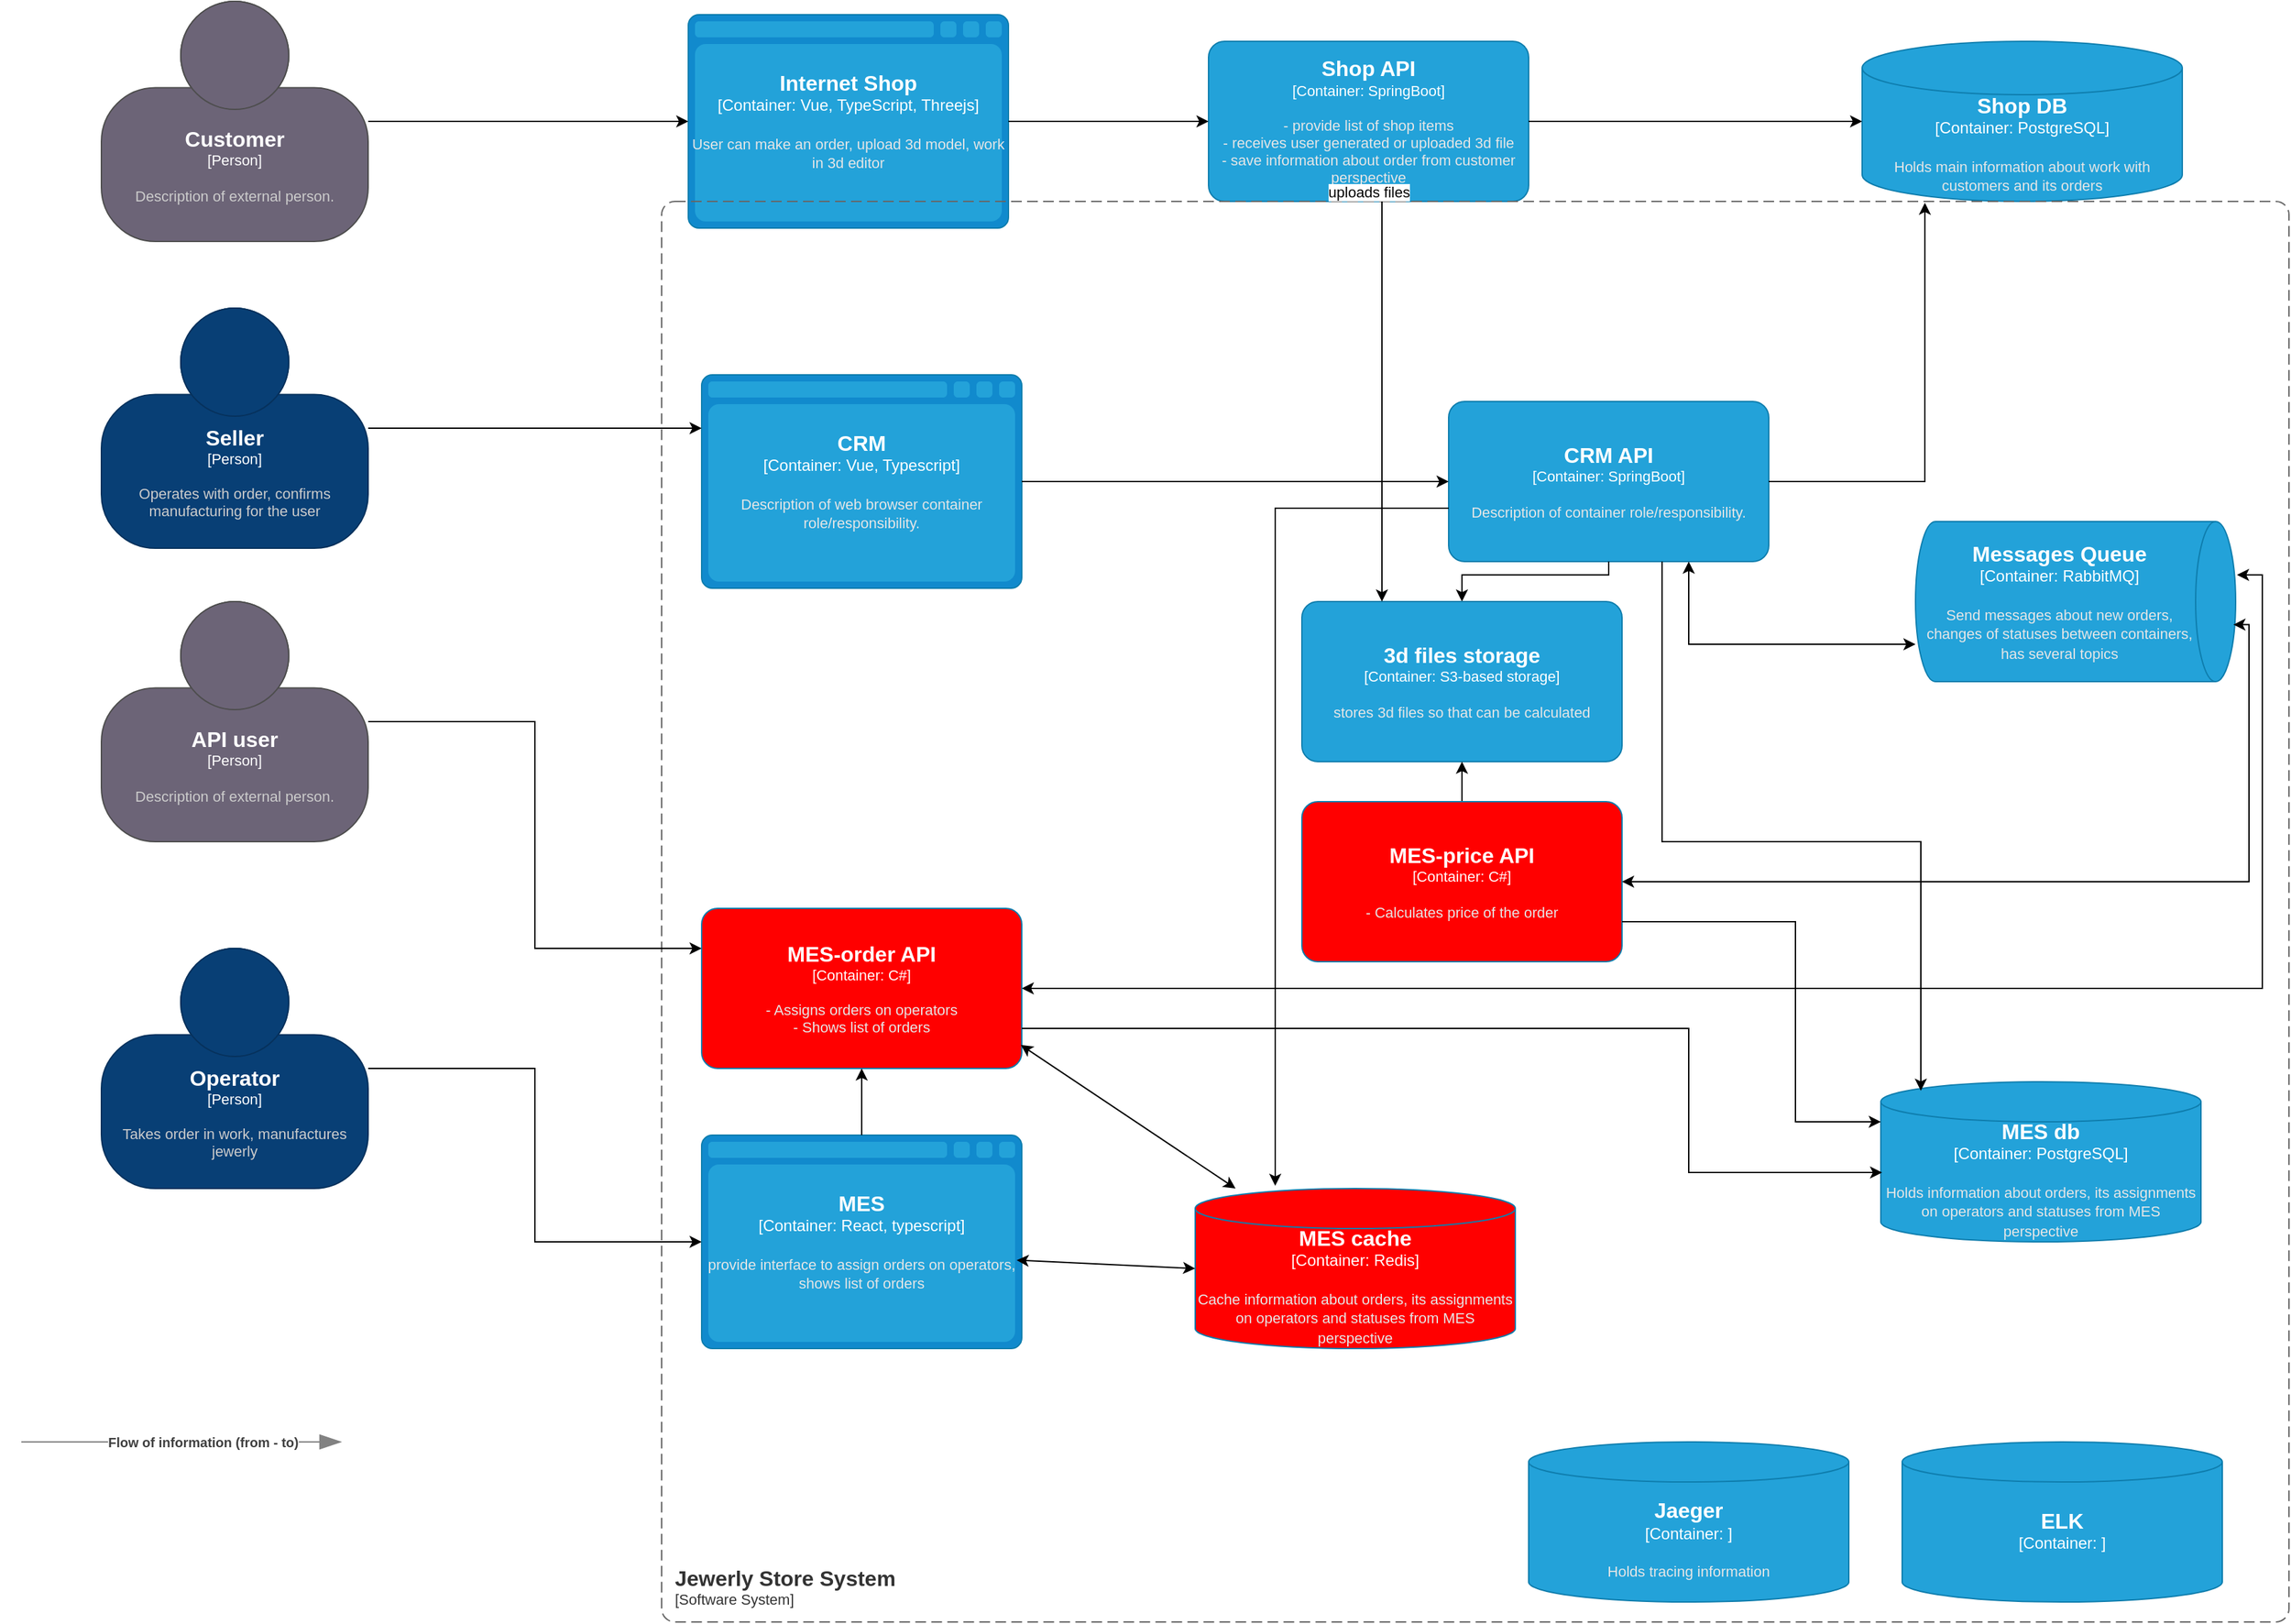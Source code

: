 <mxfile version="26.1.1" pages="3">
  <diagram name="Целевая архитектура" id="6J7aZYEnttnYzYh-S9g9">
    <mxGraphModel dx="1985" dy="968" grid="1" gridSize="10" guides="1" tooltips="1" connect="1" arrows="1" fold="1" page="1" pageScale="1" pageWidth="827" pageHeight="1169" math="0" shadow="0">
      <root>
        <mxCell id="zERXFOh2sUkKkoev13L--0" />
        <mxCell id="zERXFOh2sUkKkoev13L--1" parent="zERXFOh2sUkKkoev13L--0" />
        <object placeholders="1" c4Name="MES-order API" c4Type="Container" c4Technology="C#" c4Description="- Assigns orders on operators&#xa;- Shows list of orders" label="&lt;font style=&quot;font-size: 16px&quot;&gt;&lt;b&gt;%c4Name%&lt;/b&gt;&lt;/font&gt;&lt;div&gt;[%c4Type%: %c4Technology%]&lt;/div&gt;&lt;br&gt;&lt;div&gt;&lt;font style=&quot;font-size: 11px&quot;&gt;&lt;font color=&quot;#E6E6E6&quot;&gt;%c4Description%&lt;/font&gt;&lt;/div&gt;" id="zERXFOh2sUkKkoev13L--2">
          <mxCell style="rounded=1;whiteSpace=wrap;html=1;fontSize=11;labelBackgroundColor=none;fillColor=#FF0000;fontColor=#ffffff;align=center;arcSize=10;strokeColor=#0E7DAD;metaEdit=1;resizable=0;points=[[0.25,0,0],[0.5,0,0],[0.75,0,0],[1,0.25,0],[1,0.5,0],[1,0.75,0],[0.75,1,0],[0.5,1,0],[0.25,1,0],[0,0.75,0],[0,0.5,0],[0,0.25,0]];" parent="zERXFOh2sUkKkoev13L--1" vertex="1">
            <mxGeometry x="530" y="930" width="240" height="120" as="geometry" />
          </mxCell>
        </object>
        <object placeholders="1" c4Name="Messages Queue" c4Type="Container" c4Technology="RabbitMQ" c4Description="Send messages about new orders, changes of statuses between containers, has several topics" label="&lt;font style=&quot;font-size: 16px&quot;&gt;&lt;b&gt;%c4Name%&lt;/b&gt;&lt;/font&gt;&lt;div&gt;[%c4Type%:&amp;nbsp;%c4Technology%]&lt;/div&gt;&lt;br&gt;&lt;div&gt;&lt;font style=&quot;font-size: 11px&quot;&gt;&lt;font color=&quot;#E6E6E6&quot;&gt;%c4Description%&lt;/font&gt;&lt;/div&gt;" id="zERXFOh2sUkKkoev13L--3">
          <mxCell style="shape=cylinder3;size=15;direction=south;whiteSpace=wrap;html=1;boundedLbl=1;rounded=0;labelBackgroundColor=none;fillColor=#23A2D9;fontSize=12;fontColor=#ffffff;align=center;strokeColor=#0E7DAD;metaEdit=1;points=[[0.5,0,0],[1,0.25,0],[1,0.5,0],[1,0.75,0],[0.5,1,0],[0,0.75,0],[0,0.5,0],[0,0.25,0]];resizable=0;" parent="zERXFOh2sUkKkoev13L--1" vertex="1">
            <mxGeometry x="1440" y="640" width="240" height="120" as="geometry" />
          </mxCell>
        </object>
        <object placeholders="1" c4Name="Internet Shop" c4Type="Container" c4Technology="Vue, TypeScript, Threejs" c4Description="User can make an order, upload 3d model, work in 3d editor" label="&lt;font style=&quot;font-size: 16px&quot;&gt;&lt;b&gt;%c4Name%&lt;/b&gt;&lt;/font&gt;&lt;div&gt;[%c4Type%:&amp;nbsp;%c4Technology%]&lt;/div&gt;&lt;br&gt;&lt;div&gt;&lt;font style=&quot;font-size: 11px&quot;&gt;&lt;font color=&quot;#E6E6E6&quot;&gt;%c4Description%&lt;/font&gt;&lt;/div&gt;" id="zERXFOh2sUkKkoev13L--4">
          <mxCell style="shape=mxgraph.c4.webBrowserContainer2;whiteSpace=wrap;html=1;boundedLbl=1;rounded=0;labelBackgroundColor=none;strokeColor=#118ACD;fillColor=#23A2D9;strokeColor=#118ACD;strokeColor2=#0E7DAD;fontSize=12;fontColor=#ffffff;align=center;metaEdit=1;points=[[0.5,0,0],[1,0.25,0],[1,0.5,0],[1,0.75,0],[0.5,1,0],[0,0.75,0],[0,0.5,0],[0,0.25,0]];resizable=0;" parent="zERXFOh2sUkKkoev13L--1" vertex="1">
            <mxGeometry x="520" y="260" width="240" height="160" as="geometry" />
          </mxCell>
        </object>
        <object placeholders="1" c4Name="MES" c4Type="Container" c4Technology="React, typescript" c4Description="provide interface to assign orders on operators, shows list of orders" label="&lt;font style=&quot;font-size: 16px&quot;&gt;&lt;b&gt;%c4Name%&lt;/b&gt;&lt;/font&gt;&lt;div&gt;[%c4Type%:&amp;nbsp;%c4Technology%]&lt;/div&gt;&lt;br&gt;&lt;div&gt;&lt;font style=&quot;font-size: 11px&quot;&gt;&lt;font color=&quot;#E6E6E6&quot;&gt;%c4Description%&lt;/font&gt;&lt;/div&gt;" id="zERXFOh2sUkKkoev13L--5">
          <mxCell style="shape=mxgraph.c4.webBrowserContainer2;whiteSpace=wrap;html=1;boundedLbl=1;rounded=0;labelBackgroundColor=none;strokeColor=#118ACD;fillColor=#23A2D9;strokeColor=#118ACD;strokeColor2=#0E7DAD;fontSize=12;fontColor=#ffffff;align=center;metaEdit=1;points=[[0.5,0,0],[1,0.25,0],[1,0.5,0],[1,0.75,0],[0.5,1,0],[0,0.75,0],[0,0.5,0],[0,0.25,0]];resizable=0;" parent="zERXFOh2sUkKkoev13L--1" vertex="1">
            <mxGeometry x="530" y="1100" width="240" height="160" as="geometry" />
          </mxCell>
        </object>
        <mxCell id="zERXFOh2sUkKkoev13L--6" style="edgeStyle=orthogonalEdgeStyle;rounded=0;orthogonalLoop=1;jettySize=auto;html=1;" parent="zERXFOh2sUkKkoev13L--1" source="zERXFOh2sUkKkoev13L--7" target="zERXFOh2sUkKkoev13L--5" edge="1">
          <mxGeometry relative="1" as="geometry" />
        </mxCell>
        <object placeholders="1" c4Name="Operator" c4Type="Person" c4Description="Takes order in work, manufactures jewerly " label="&lt;font style=&quot;font-size: 16px&quot;&gt;&lt;b&gt;%c4Name%&lt;/b&gt;&lt;/font&gt;&lt;div&gt;[%c4Type%]&lt;/div&gt;&lt;br&gt;&lt;div&gt;&lt;font style=&quot;font-size: 11px&quot;&gt;&lt;font color=&quot;#cccccc&quot;&gt;%c4Description%&lt;/font&gt;&lt;/div&gt;" id="zERXFOh2sUkKkoev13L--7">
          <mxCell style="html=1;fontSize=11;dashed=0;whiteSpace=wrap;fillColor=#083F75;strokeColor=#06315C;fontColor=#ffffff;shape=mxgraph.c4.person2;align=center;metaEdit=1;points=[[0.5,0,0],[1,0.5,0],[1,0.75,0],[0.75,1,0],[0.5,1,0],[0.25,1,0],[0,0.75,0],[0,0.5,0]];resizable=0;" parent="zERXFOh2sUkKkoev13L--1" vertex="1">
            <mxGeometry x="80" y="960" width="200" height="180" as="geometry" />
          </mxCell>
        </object>
        <object placeholders="1" c4Name="Customer" c4Type="Person" c4Description="Description of external person." label="&lt;font style=&quot;font-size: 16px&quot;&gt;&lt;b&gt;%c4Name%&lt;/b&gt;&lt;/font&gt;&lt;div&gt;[%c4Type%]&lt;/div&gt;&lt;br&gt;&lt;div&gt;&lt;font style=&quot;font-size: 11px&quot;&gt;&lt;font color=&quot;#cccccc&quot;&gt;%c4Description%&lt;/font&gt;&lt;/div&gt;" id="zERXFOh2sUkKkoev13L--8">
          <mxCell style="html=1;fontSize=11;dashed=0;whiteSpace=wrap;fillColor=#6C6477;strokeColor=#4D4D4D;fontColor=#ffffff;shape=mxgraph.c4.person2;align=center;metaEdit=1;points=[[0.5,0,0],[1,0.5,0],[1,0.75,0],[0.75,1,0],[0.5,1,0],[0.25,1,0],[0,0.75,0],[0,0.5,0]];resizable=0;" parent="zERXFOh2sUkKkoev13L--1" vertex="1">
            <mxGeometry x="80" y="250" width="200" height="180" as="geometry" />
          </mxCell>
        </object>
        <object placeholders="1" c4Name="API user" c4Type="Person" c4Description="Description of external person." label="&lt;font style=&quot;font-size: 16px&quot;&gt;&lt;b&gt;%c4Name%&lt;/b&gt;&lt;/font&gt;&lt;div&gt;[%c4Type%]&lt;/div&gt;&lt;br&gt;&lt;div&gt;&lt;font style=&quot;font-size: 11px&quot;&gt;&lt;font color=&quot;#cccccc&quot;&gt;%c4Description%&lt;/font&gt;&lt;/div&gt;" id="zERXFOh2sUkKkoev13L--9">
          <mxCell style="html=1;fontSize=11;dashed=0;whiteSpace=wrap;fillColor=#6C6477;strokeColor=#4D4D4D;fontColor=#ffffff;shape=mxgraph.c4.person2;align=center;metaEdit=1;points=[[0.5,0,0],[1,0.5,0],[1,0.75,0],[0.75,1,0],[0.5,1,0],[0.25,1,0],[0,0.75,0],[0,0.5,0]];resizable=0;" parent="zERXFOh2sUkKkoev13L--1" vertex="1">
            <mxGeometry x="80" y="700" width="200" height="180" as="geometry" />
          </mxCell>
        </object>
        <object placeholders="1" c4Name="Shop API" c4Type="Container" c4Technology="SpringBoot" c4Description="- provide list of shop items&#xa;- receives user generated or uploaded 3d file&#xa;- save information about order from customer perspective&#xa;" label="&lt;font style=&quot;font-size: 16px&quot;&gt;&lt;b&gt;%c4Name%&lt;/b&gt;&lt;/font&gt;&lt;div&gt;[%c4Type%: %c4Technology%]&lt;/div&gt;&lt;br&gt;&lt;div&gt;&lt;font style=&quot;font-size: 11px&quot;&gt;&lt;font color=&quot;#E6E6E6&quot;&gt;%c4Description%&lt;/font&gt;&lt;/div&gt;" id="zERXFOh2sUkKkoev13L--10">
          <mxCell style="rounded=1;whiteSpace=wrap;html=1;fontSize=11;labelBackgroundColor=none;fillColor=#23A2D9;fontColor=#ffffff;align=center;arcSize=10;strokeColor=#0E7DAD;metaEdit=1;resizable=0;points=[[0.25,0,0],[0.5,0,0],[0.75,0,0],[1,0.25,0],[1,0.5,0],[1,0.75,0],[0.75,1,0],[0.5,1,0],[0.25,1,0],[0,0.75,0],[0,0.5,0],[0,0.25,0]];" parent="zERXFOh2sUkKkoev13L--1" vertex="1">
            <mxGeometry x="910" y="280" width="240" height="120" as="geometry" />
          </mxCell>
        </object>
        <object placeholders="1" c4Name="CRM" c4Type="Container" c4Technology="Vue, Typescript" c4Description="Description of web browser container role/responsibility." label="&lt;font style=&quot;font-size: 16px&quot;&gt;&lt;b&gt;%c4Name%&lt;/b&gt;&lt;/font&gt;&lt;div&gt;[%c4Type%:&amp;nbsp;%c4Technology%]&lt;/div&gt;&lt;br&gt;&lt;div&gt;&lt;font style=&quot;font-size: 11px&quot;&gt;&lt;font color=&quot;#E6E6E6&quot;&gt;%c4Description%&lt;/font&gt;&lt;/div&gt;" id="zERXFOh2sUkKkoev13L--11">
          <mxCell style="shape=mxgraph.c4.webBrowserContainer2;whiteSpace=wrap;html=1;boundedLbl=1;rounded=0;labelBackgroundColor=none;strokeColor=#118ACD;fillColor=#23A2D9;strokeColor=#118ACD;strokeColor2=#0E7DAD;fontSize=12;fontColor=#ffffff;align=center;metaEdit=1;points=[[0.5,0,0],[1,0.25,0],[1,0.5,0],[1,0.75,0],[0.5,1,0],[0,0.75,0],[0,0.5,0],[0,0.25,0]];resizable=0;" parent="zERXFOh2sUkKkoev13L--1" vertex="1">
            <mxGeometry x="530" y="530" width="240" height="160" as="geometry" />
          </mxCell>
        </object>
        <object placeholders="1" c4Name="CRM API" c4Type="Container" c4Technology="SpringBoot" c4Description="Description of container role/responsibility." label="&lt;font style=&quot;font-size: 16px&quot;&gt;&lt;b&gt;%c4Name%&lt;/b&gt;&lt;/font&gt;&lt;div&gt;[%c4Type%: %c4Technology%]&lt;/div&gt;&lt;br&gt;&lt;div&gt;&lt;font style=&quot;font-size: 11px&quot;&gt;&lt;font color=&quot;#E6E6E6&quot;&gt;%c4Description%&lt;/font&gt;&lt;/div&gt;" id="zERXFOh2sUkKkoev13L--12">
          <mxCell style="rounded=1;whiteSpace=wrap;html=1;fontSize=11;labelBackgroundColor=none;fillColor=#23A2D9;fontColor=#ffffff;align=center;arcSize=10;strokeColor=#0E7DAD;metaEdit=1;resizable=0;points=[[0.25,0,0],[0.5,0,0],[0.75,0,0],[1,0.25,0],[1,0.5,0],[1,0.75,0],[0.75,1,0],[0.5,1,0],[0.25,1,0],[0,0.75,0],[0,0.5,0],[0,0.25,0]];" parent="zERXFOh2sUkKkoev13L--1" vertex="1">
            <mxGeometry x="1090" y="550" width="240" height="120" as="geometry" />
          </mxCell>
        </object>
        <object placeholders="1" c4Name="Shop DB" c4Type="Container" c4Technology="PostgreSQL" c4Description="Holds main information about work with customers and its orders&#xa;" label="&lt;font style=&quot;font-size: 16px&quot;&gt;&lt;b&gt;%c4Name%&lt;/b&gt;&lt;/font&gt;&lt;div&gt;[%c4Type%:&amp;nbsp;%c4Technology%]&lt;/div&gt;&lt;br&gt;&lt;div&gt;&lt;font style=&quot;font-size: 11px&quot;&gt;&lt;font color=&quot;#E6E6E6&quot;&gt;%c4Description%&lt;/font&gt;&lt;/div&gt;" id="zERXFOh2sUkKkoev13L--13">
          <mxCell style="shape=cylinder3;size=20;whiteSpace=wrap;html=1;boundedLbl=1;rounded=0;labelBackgroundColor=none;fillColor=#23A2D9;fontSize=12;fontColor=#ffffff;align=center;strokeColor=#0E7DAD;metaEdit=1;points=[[0.5,0,0],[1,0.25,0],[1,0.5,0],[1,0.75,0],[0.5,1,0],[0,0.75,0],[0,0.5,0],[0,0.25,0]];resizable=0;" parent="zERXFOh2sUkKkoev13L--1" vertex="1">
            <mxGeometry x="1400" y="280" width="240" height="120" as="geometry" />
          </mxCell>
        </object>
        <mxCell id="zERXFOh2sUkKkoev13L--14" style="edgeStyle=orthogonalEdgeStyle;rounded=0;orthogonalLoop=1;jettySize=auto;html=1;entryX=0.196;entryY=1.008;entryDx=0;entryDy=0;entryPerimeter=0;" parent="zERXFOh2sUkKkoev13L--1" source="zERXFOh2sUkKkoev13L--12" target="zERXFOh2sUkKkoev13L--13" edge="1">
          <mxGeometry relative="1" as="geometry" />
        </mxCell>
        <mxCell id="zERXFOh2sUkKkoev13L--15" style="edgeStyle=orthogonalEdgeStyle;rounded=0;orthogonalLoop=1;jettySize=auto;html=1;entryX=0;entryY=0.5;entryDx=0;entryDy=0;entryPerimeter=0;" parent="zERXFOh2sUkKkoev13L--1" source="zERXFOh2sUkKkoev13L--10" target="zERXFOh2sUkKkoev13L--13" edge="1">
          <mxGeometry relative="1" as="geometry" />
        </mxCell>
        <mxCell id="zERXFOh2sUkKkoev13L--16" style="edgeStyle=orthogonalEdgeStyle;rounded=0;orthogonalLoop=1;jettySize=auto;html=1;entryX=0;entryY=0.5;entryDx=0;entryDy=0;entryPerimeter=0;" parent="zERXFOh2sUkKkoev13L--1" source="zERXFOh2sUkKkoev13L--4" target="zERXFOh2sUkKkoev13L--10" edge="1">
          <mxGeometry relative="1" as="geometry" />
        </mxCell>
        <mxCell id="zERXFOh2sUkKkoev13L--17" style="edgeStyle=orthogonalEdgeStyle;rounded=0;orthogonalLoop=1;jettySize=auto;html=1;entryX=0.767;entryY=1;entryDx=0;entryDy=0;entryPerimeter=0;exitX=0.75;exitY=1;exitDx=0;exitDy=0;exitPerimeter=0;startArrow=classic;startFill=1;" parent="zERXFOh2sUkKkoev13L--1" source="zERXFOh2sUkKkoev13L--12" target="zERXFOh2sUkKkoev13L--3" edge="1">
          <mxGeometry relative="1" as="geometry" />
        </mxCell>
        <mxCell id="zERXFOh2sUkKkoev13L--18" style="edgeStyle=orthogonalEdgeStyle;rounded=0;orthogonalLoop=1;jettySize=auto;html=1;startArrow=classic;startFill=1;" parent="zERXFOh2sUkKkoev13L--1" source="zERXFOh2sUkKkoev13L--2" edge="1">
          <mxGeometry relative="1" as="geometry">
            <mxPoint x="1681" y="680" as="targetPoint" />
            <Array as="points">
              <mxPoint x="1700" y="990" />
              <mxPoint x="1700" y="680" />
            </Array>
          </mxGeometry>
        </mxCell>
        <mxCell id="zERXFOh2sUkKkoev13L--19" style="edgeStyle=orthogonalEdgeStyle;rounded=0;orthogonalLoop=1;jettySize=auto;html=1;entryX=0.5;entryY=1;entryDx=0;entryDy=0;entryPerimeter=0;" parent="zERXFOh2sUkKkoev13L--1" source="zERXFOh2sUkKkoev13L--5" target="zERXFOh2sUkKkoev13L--2" edge="1">
          <mxGeometry relative="1" as="geometry" />
        </mxCell>
        <object placeholders="1" c4Name="Jewerly Store System" c4Type="SystemScopeBoundary" c4Application="Software System" label="&lt;font style=&quot;font-size: 16px&quot;&gt;&lt;b&gt;&lt;div style=&quot;text-align: left&quot;&gt;%c4Name%&lt;/div&gt;&lt;/b&gt;&lt;/font&gt;&lt;div style=&quot;text-align: left&quot;&gt;[%c4Application%]&lt;/div&gt;" id="zERXFOh2sUkKkoev13L--20">
          <mxCell style="rounded=1;fontSize=11;whiteSpace=wrap;html=1;dashed=1;arcSize=20;fillColor=none;strokeColor=#666666;fontColor=#333333;labelBackgroundColor=none;align=left;verticalAlign=bottom;labelBorderColor=none;spacingTop=0;spacing=10;dashPattern=8 4;metaEdit=1;rotatable=0;perimeter=rectanglePerimeter;noLabel=0;labelPadding=0;allowArrows=0;connectable=0;expand=0;recursiveResize=0;editable=1;pointerEvents=0;absoluteArcSize=1;points=[[0.25,0,0],[0.5,0,0],[0.75,0,0],[1,0.25,0],[1,0.5,0],[1,0.75,0],[0.75,1,0],[0.5,1,0],[0.25,1,0],[0,0.75,0],[0,0.5,0],[0,0.25,0]];" parent="zERXFOh2sUkKkoev13L--1" vertex="1">
            <mxGeometry x="500" y="400" width="1220" height="1065" as="geometry" />
          </mxCell>
        </object>
        <mxCell id="zERXFOh2sUkKkoev13L--21" style="edgeStyle=orthogonalEdgeStyle;rounded=0;orthogonalLoop=1;jettySize=auto;html=1;entryX=0;entryY=0.25;entryDx=0;entryDy=0;entryPerimeter=0;" parent="zERXFOh2sUkKkoev13L--1" source="zERXFOh2sUkKkoev13L--9" target="zERXFOh2sUkKkoev13L--2" edge="1">
          <mxGeometry relative="1" as="geometry" />
        </mxCell>
        <mxCell id="zERXFOh2sUkKkoev13L--22" style="edgeStyle=orthogonalEdgeStyle;rounded=0;orthogonalLoop=1;jettySize=auto;html=1;entryX=0;entryY=0.5;entryDx=0;entryDy=0;entryPerimeter=0;" parent="zERXFOh2sUkKkoev13L--1" source="zERXFOh2sUkKkoev13L--11" target="zERXFOh2sUkKkoev13L--12" edge="1">
          <mxGeometry relative="1" as="geometry" />
        </mxCell>
        <mxCell id="zERXFOh2sUkKkoev13L--23" style="edgeStyle=orthogonalEdgeStyle;rounded=0;orthogonalLoop=1;jettySize=auto;html=1;entryX=0;entryY=0.5;entryDx=0;entryDy=0;entryPerimeter=0;" parent="zERXFOh2sUkKkoev13L--1" source="zERXFOh2sUkKkoev13L--8" target="zERXFOh2sUkKkoev13L--4" edge="1">
          <mxGeometry relative="1" as="geometry" />
        </mxCell>
        <mxCell id="zERXFOh2sUkKkoev13L--24" value="" style="edgeStyle=orthogonalEdgeStyle;rounded=0;orthogonalLoop=1;jettySize=auto;html=1;startArrow=classic;startFill=1;endArrow=none;endFill=0;" parent="zERXFOh2sUkKkoev13L--1" source="zERXFOh2sUkKkoev13L--25" target="zERXFOh2sUkKkoev13L--12" edge="1">
          <mxGeometry relative="1" as="geometry" />
        </mxCell>
        <object placeholders="1" c4Name="3d files storage" c4Type="Container" c4Technology="S3-based storage" c4Description="stores 3d files so that can be calculated" label="&lt;font style=&quot;font-size: 16px&quot;&gt;&lt;b&gt;%c4Name%&lt;/b&gt;&lt;/font&gt;&lt;div&gt;[%c4Type%: %c4Technology%]&lt;/div&gt;&lt;br&gt;&lt;div&gt;&lt;font style=&quot;font-size: 11px&quot;&gt;&lt;font color=&quot;#E6E6E6&quot;&gt;%c4Description%&lt;/font&gt;&lt;/div&gt;" id="zERXFOh2sUkKkoev13L--25">
          <mxCell style="rounded=1;whiteSpace=wrap;html=1;fontSize=11;labelBackgroundColor=none;fillColor=#23A2D9;fontColor=#ffffff;align=center;arcSize=10;strokeColor=#0E7DAD;metaEdit=1;resizable=0;points=[[0.25,0,0],[0.5,0,0],[0.75,0,0],[1,0.25,0],[1,0.5,0],[1,0.75,0],[0.75,1,0],[0.5,1,0],[0.25,1,0],[0,0.75,0],[0,0.5,0],[0,0.25,0]];" parent="zERXFOh2sUkKkoev13L--1" vertex="1">
            <mxGeometry x="980" y="700" width="240" height="120" as="geometry" />
          </mxCell>
        </object>
        <mxCell id="zERXFOh2sUkKkoev13L--26" style="edgeStyle=orthogonalEdgeStyle;rounded=0;orthogonalLoop=1;jettySize=auto;html=1;entryX=0.5;entryY=1;entryDx=0;entryDy=0;entryPerimeter=0;exitX=0.5;exitY=0;exitDx=0;exitDy=0;exitPerimeter=0;" parent="zERXFOh2sUkKkoev13L--1" source="xGEkaX9ssuiSpS1UXJm0-0" target="zERXFOh2sUkKkoev13L--25" edge="1">
          <mxGeometry relative="1" as="geometry">
            <Array as="points">
              <mxPoint x="1100" y="830" />
              <mxPoint x="1100" y="830" />
            </Array>
          </mxGeometry>
        </mxCell>
        <mxCell id="zERXFOh2sUkKkoev13L--27" style="edgeStyle=orthogonalEdgeStyle;rounded=0;orthogonalLoop=1;jettySize=auto;html=1;entryX=0.25;entryY=0;entryDx=0;entryDy=0;entryPerimeter=0;" parent="zERXFOh2sUkKkoev13L--1" target="zERXFOh2sUkKkoev13L--25" edge="1">
          <mxGeometry relative="1" as="geometry">
            <mxPoint x="1040" y="400" as="sourcePoint" />
            <mxPoint x="1170.08" y="790.96" as="targetPoint" />
            <Array as="points">
              <mxPoint x="1040" y="400" />
            </Array>
          </mxGeometry>
        </mxCell>
        <mxCell id="zERXFOh2sUkKkoev13L--28" value="uploads files" style="edgeLabel;html=1;align=center;verticalAlign=middle;resizable=0;points=[];" parent="zERXFOh2sUkKkoev13L--27" vertex="1" connectable="0">
          <mxGeometry x="-0.371" y="-2" relative="1" as="geometry">
            <mxPoint x="-8" y="-102" as="offset" />
          </mxGeometry>
        </mxCell>
        <object placeholders="1" c4Name="Seller" c4Type="Person" c4Description="Operates with order, confirms manufacturing for the user" label="&lt;font style=&quot;font-size: 16px&quot;&gt;&lt;b&gt;%c4Name%&lt;/b&gt;&lt;/font&gt;&lt;div&gt;[%c4Type%]&lt;/div&gt;&lt;br&gt;&lt;div&gt;&lt;font style=&quot;font-size: 11px&quot;&gt;&lt;font color=&quot;#cccccc&quot;&gt;%c4Description%&lt;/font&gt;&lt;/div&gt;" id="zERXFOh2sUkKkoev13L--29">
          <mxCell style="html=1;fontSize=11;dashed=0;whiteSpace=wrap;fillColor=#083F75;strokeColor=#06315C;fontColor=#ffffff;shape=mxgraph.c4.person2;align=center;metaEdit=1;points=[[0.5,0,0],[1,0.5,0],[1,0.75,0],[0.75,1,0],[0.5,1,0],[0.25,1,0],[0,0.75,0],[0,0.5,0]];resizable=0;" parent="zERXFOh2sUkKkoev13L--1" vertex="1">
            <mxGeometry x="80" y="480" width="200" height="180" as="geometry" />
          </mxCell>
        </object>
        <mxCell id="zERXFOh2sUkKkoev13L--30" style="edgeStyle=orthogonalEdgeStyle;rounded=0;orthogonalLoop=1;jettySize=auto;html=1;entryX=0;entryY=0.25;entryDx=0;entryDy=0;entryPerimeter=0;" parent="zERXFOh2sUkKkoev13L--1" source="zERXFOh2sUkKkoev13L--29" target="zERXFOh2sUkKkoev13L--11" edge="1">
          <mxGeometry relative="1" as="geometry" />
        </mxCell>
        <object placeholders="1" c4Name="MES db" c4Type="Container" c4Technology="PostgreSQL" c4Description="Holds information about orders, its assignments on operators and statuses from MES perspective" label="&lt;font style=&quot;font-size: 16px&quot;&gt;&lt;b&gt;%c4Name%&lt;/b&gt;&lt;/font&gt;&lt;div&gt;[%c4Type%:&amp;nbsp;%c4Technology%]&lt;/div&gt;&lt;br&gt;&lt;div&gt;&lt;font style=&quot;font-size: 11px&quot;&gt;&lt;font color=&quot;#E6E6E6&quot;&gt;%c4Description%&lt;/font&gt;&lt;/div&gt;" id="zERXFOh2sUkKkoev13L--31">
          <mxCell style="shape=cylinder3;size=15;whiteSpace=wrap;html=1;boundedLbl=1;rounded=0;labelBackgroundColor=none;fillColor=#23A2D9;fontSize=12;fontColor=#ffffff;align=center;strokeColor=#0E7DAD;metaEdit=1;points=[[0.5,0,0],[1,0.25,0],[1,0.5,0],[1,0.75,0],[0.5,1,0],[0,0.75,0],[0,0.5,0],[0,0.25,0]];resizable=0;" parent="zERXFOh2sUkKkoev13L--1" vertex="1">
            <mxGeometry x="1414" y="1060" width="240" height="120" as="geometry" />
          </mxCell>
        </object>
        <mxCell id="zERXFOh2sUkKkoev13L--32" style="edgeStyle=orthogonalEdgeStyle;rounded=0;orthogonalLoop=1;jettySize=auto;html=1;entryX=0.004;entryY=0.567;entryDx=0;entryDy=0;entryPerimeter=0;exitX=1;exitY=0.75;exitDx=0;exitDy=0;exitPerimeter=0;" parent="zERXFOh2sUkKkoev13L--1" source="zERXFOh2sUkKkoev13L--2" target="zERXFOh2sUkKkoev13L--31" edge="1">
          <mxGeometry relative="1" as="geometry">
            <mxPoint x="1380" y="1130" as="targetPoint" />
            <Array as="points">
              <mxPoint x="1270" y="1020" />
              <mxPoint x="1270" y="1128" />
            </Array>
            <mxPoint x="940" y="1050" as="sourcePoint" />
          </mxGeometry>
        </mxCell>
        <object placeholders="1" c4Type="Relationship" c4Description="Flow of information (from - to) " label="&lt;div style=&quot;text-align: left&quot;&gt;&lt;div style=&quot;text-align: center&quot;&gt;&lt;b&gt;%c4Description%&lt;/b&gt;&lt;/div&gt;" id="zERXFOh2sUkKkoev13L--33">
          <mxCell style="endArrow=blockThin;html=1;fontSize=10;fontColor=#404040;strokeWidth=1;endFill=1;strokeColor=#828282;elbow=vertical;metaEdit=1;endSize=14;startSize=14;jumpStyle=arc;jumpSize=16;rounded=0;edgeStyle=orthogonalEdgeStyle;" parent="zERXFOh2sUkKkoev13L--1" edge="1">
            <mxGeometry x="0.133" width="240" relative="1" as="geometry">
              <mxPoint x="20" y="1330" as="sourcePoint" />
              <mxPoint x="260" y="1330" as="targetPoint" />
              <mxPoint as="offset" />
            </mxGeometry>
          </mxCell>
        </object>
        <object placeholders="1" c4Name="MES-price API" c4Type="Container" c4Technology="C#" c4Description="- Calculates price of the order" label="&lt;font style=&quot;font-size: 16px&quot;&gt;&lt;b&gt;%c4Name%&lt;/b&gt;&lt;/font&gt;&lt;div&gt;[%c4Type%: %c4Technology%]&lt;/div&gt;&lt;br&gt;&lt;div&gt;&lt;font style=&quot;font-size: 11px&quot;&gt;&lt;font color=&quot;#E6E6E6&quot;&gt;%c4Description%&lt;/font&gt;&lt;/div&gt;" id="xGEkaX9ssuiSpS1UXJm0-0">
          <mxCell style="rounded=1;whiteSpace=wrap;html=1;fontSize=11;labelBackgroundColor=none;fillColor=#FF0000;fontColor=#ffffff;align=center;arcSize=10;strokeColor=#0E7DAD;metaEdit=1;resizable=0;points=[[0.25,0,0],[0.5,0,0],[0.75,0,0],[1,0.25,0],[1,0.5,0],[1,0.75,0],[0.75,1,0],[0.5,1,0],[0.25,1,0],[0,0.75,0],[0,0.5,0],[0,0.25,0]];" parent="zERXFOh2sUkKkoev13L--1" vertex="1">
            <mxGeometry x="980" y="850" width="240" height="120" as="geometry" />
          </mxCell>
        </object>
        <mxCell id="xGEkaX9ssuiSpS1UXJm0-1" style="edgeStyle=orthogonalEdgeStyle;rounded=0;orthogonalLoop=1;jettySize=auto;html=1;entryX=0.644;entryY=0.007;entryDx=0;entryDy=0;entryPerimeter=0;startArrow=classic;startFill=1;exitX=1;exitY=0.5;exitDx=0;exitDy=0;exitPerimeter=0;" parent="zERXFOh2sUkKkoev13L--1" source="xGEkaX9ssuiSpS1UXJm0-0" target="zERXFOh2sUkKkoev13L--3" edge="1">
          <mxGeometry relative="1" as="geometry">
            <mxPoint x="780" y="1000" as="sourcePoint" />
            <mxPoint x="1691" y="724" as="targetPoint" />
            <Array as="points">
              <mxPoint x="1690" y="910" />
              <mxPoint x="1690" y="717" />
            </Array>
          </mxGeometry>
        </mxCell>
        <object placeholders="1" c4Name="MES cache" c4Type="Container" c4Technology="Redis" c4Description="Cache information about orders, its assignments on operators and statuses from MES perspective" label="&lt;font style=&quot;font-size: 16px&quot;&gt;&lt;b&gt;%c4Name%&lt;/b&gt;&lt;/font&gt;&lt;div&gt;[%c4Type%:&amp;nbsp;%c4Technology%]&lt;/div&gt;&lt;br&gt;&lt;div&gt;&lt;font style=&quot;font-size: 11px&quot;&gt;&lt;font color=&quot;#E6E6E6&quot;&gt;%c4Description%&lt;/font&gt;&lt;/div&gt;" id="xGEkaX9ssuiSpS1UXJm0-2">
          <mxCell style="shape=cylinder3;size=15;whiteSpace=wrap;html=1;boundedLbl=1;rounded=0;labelBackgroundColor=none;fillColor=#FF0000;fontSize=12;fontColor=#ffffff;align=center;strokeColor=#0E7DAD;metaEdit=1;points=[[0.5,0,0],[1,0.25,0],[1,0.5,0],[1,0.75,0],[0.5,1,0],[0,0.75,0],[0,0.5,0],[0,0.25,0]];resizable=0;" parent="zERXFOh2sUkKkoev13L--1" vertex="1">
            <mxGeometry x="900" y="1140" width="240" height="120" as="geometry" />
          </mxCell>
        </object>
        <mxCell id="xGEkaX9ssuiSpS1UXJm0-4" value="" style="endArrow=classic;startArrow=classic;html=1;rounded=0;exitX=0.997;exitY=0.853;exitDx=0;exitDy=0;exitPerimeter=0;" parent="zERXFOh2sUkKkoev13L--1" source="zERXFOh2sUkKkoev13L--2" target="xGEkaX9ssuiSpS1UXJm0-2" edge="1">
          <mxGeometry width="50" height="50" relative="1" as="geometry">
            <mxPoint x="740" y="950" as="sourcePoint" />
            <mxPoint x="700" y="870" as="targetPoint" />
          </mxGeometry>
        </mxCell>
        <mxCell id="2suu1nUPIkQLUVyKAjxm-1" value="" style="endArrow=classic;startArrow=classic;html=1;rounded=0;exitX=0.984;exitY=0.586;exitDx=0;exitDy=0;exitPerimeter=0;entryX=0;entryY=0.5;entryDx=0;entryDy=0;entryPerimeter=0;" edge="1" parent="zERXFOh2sUkKkoev13L--1" source="zERXFOh2sUkKkoev13L--5" target="xGEkaX9ssuiSpS1UXJm0-2">
          <mxGeometry width="50" height="50" relative="1" as="geometry">
            <mxPoint x="910" y="930" as="sourcePoint" />
            <mxPoint x="960" y="880" as="targetPoint" />
          </mxGeometry>
        </mxCell>
        <object placeholders="1" c4Name="Jaeger" c4Type="Container" c4Technology="" c4Description="Holds tracing information" label="&lt;font style=&quot;font-size: 16px&quot;&gt;&lt;b&gt;%c4Name%&lt;/b&gt;&lt;/font&gt;&lt;div&gt;[%c4Type%:&amp;nbsp;%c4Technology%]&lt;/div&gt;&lt;br&gt;&lt;div&gt;&lt;font style=&quot;font-size: 11px&quot;&gt;&lt;font color=&quot;#E6E6E6&quot;&gt;%c4Description%&lt;/font&gt;&lt;/div&gt;" id="_pUonvSbRuJwSjl94rIL-0">
          <mxCell style="shape=cylinder3;size=15;whiteSpace=wrap;html=1;boundedLbl=1;rounded=0;labelBackgroundColor=none;fillColor=#23A2D9;fontSize=12;fontColor=#ffffff;align=center;strokeColor=#0E7DAD;metaEdit=1;points=[[0.5,0,0],[1,0.25,0],[1,0.5,0],[1,0.75,0],[0.5,1,0],[0,0.75,0],[0,0.5,0],[0,0.25,0]];resizable=0;" vertex="1" parent="zERXFOh2sUkKkoev13L--1">
            <mxGeometry x="1150" y="1330" width="240" height="120" as="geometry" />
          </mxCell>
        </object>
        <object placeholders="1" c4Name="ELK" c4Type="Container" c4Technology="" c4Description="" label="&lt;font style=&quot;font-size: 16px&quot;&gt;&lt;b&gt;%c4Name%&lt;/b&gt;&lt;/font&gt;&lt;div&gt;[%c4Type%:&amp;nbsp;%c4Technology%]&lt;/div&gt;&lt;br&gt;&lt;div&gt;&lt;font style=&quot;font-size: 11px&quot;&gt;&lt;font color=&quot;#E6E6E6&quot;&gt;%c4Description%&lt;/font&gt;&lt;/div&gt;" id="WEShcWJuc95A1AG-3waW-0">
          <mxCell style="shape=cylinder3;size=15;whiteSpace=wrap;html=1;boundedLbl=1;rounded=0;labelBackgroundColor=none;fillColor=#23A2D9;fontSize=12;fontColor=#ffffff;align=center;strokeColor=#0E7DAD;metaEdit=1;points=[[0.5,0,0],[1,0.25,0],[1,0.5,0],[1,0.75,0],[0.5,1,0],[0,0.75,0],[0,0.5,0],[0,0.25,0]];resizable=0;" vertex="1" parent="zERXFOh2sUkKkoev13L--1">
            <mxGeometry x="1430" y="1330" width="240" height="120" as="geometry" />
          </mxCell>
        </object>
        <mxCell id="WEShcWJuc95A1AG-3waW-1" style="edgeStyle=orthogonalEdgeStyle;rounded=0;orthogonalLoop=1;jettySize=auto;html=1;entryX=0;entryY=0.25;entryDx=0;entryDy=0;entryPerimeter=0;exitX=1;exitY=0.75;exitDx=0;exitDy=0;exitPerimeter=0;" edge="1" parent="zERXFOh2sUkKkoev13L--1" source="xGEkaX9ssuiSpS1UXJm0-0" target="zERXFOh2sUkKkoev13L--31">
          <mxGeometry relative="1" as="geometry">
            <mxPoint x="1425" y="1138" as="targetPoint" />
            <Array as="points">
              <mxPoint x="1350" y="940" />
              <mxPoint x="1350" y="1090" />
            </Array>
            <mxPoint x="780" y="1030" as="sourcePoint" />
          </mxGeometry>
        </mxCell>
        <mxCell id="WEShcWJuc95A1AG-3waW-2" style="edgeStyle=orthogonalEdgeStyle;rounded=0;orthogonalLoop=1;jettySize=auto;html=1;" edge="1" parent="zERXFOh2sUkKkoev13L--1">
          <mxGeometry relative="1" as="geometry">
            <mxPoint x="960" y="1138" as="targetPoint" />
            <Array as="points">
              <mxPoint x="960" y="630" />
            </Array>
            <mxPoint x="1090" y="630" as="sourcePoint" />
          </mxGeometry>
        </mxCell>
        <mxCell id="WEShcWJuc95A1AG-3waW-3" style="edgeStyle=orthogonalEdgeStyle;rounded=0;orthogonalLoop=1;jettySize=auto;html=1;entryX=0.125;entryY=0.056;entryDx=0;entryDy=0;entryPerimeter=0;" edge="1" parent="zERXFOh2sUkKkoev13L--1" target="zERXFOh2sUkKkoev13L--31">
          <mxGeometry relative="1" as="geometry">
            <mxPoint x="1444" y="1030" as="targetPoint" />
            <Array as="points">
              <mxPoint x="1250" y="880" />
              <mxPoint x="1444" y="880" />
            </Array>
            <mxPoint x="1250" y="670" as="sourcePoint" />
          </mxGeometry>
        </mxCell>
      </root>
    </mxGraphModel>
  </diagram>
  <diagram name="Page-1" id="q5gKrhV2WKv8pvfnoQvh">
    <mxGraphModel dx="1823" dy="877" grid="1" gridSize="10" guides="1" tooltips="1" connect="1" arrows="1" fold="1" page="1" pageScale="1" pageWidth="827" pageHeight="1169" math="0" shadow="0">
      <root>
        <mxCell id="0" />
        <mxCell id="1" parent="0" />
        <object placeholders="1" c4Name="MES API" c4Type="Container" c4Technology="C#" c4Description="- Assigns orders on operators&#xa;- Shows list of orders&#xa;- Calculates price of the order" label="&lt;font style=&quot;font-size: 16px&quot;&gt;&lt;b&gt;%c4Name%&lt;/b&gt;&lt;/font&gt;&lt;div&gt;[%c4Type%: %c4Technology%]&lt;/div&gt;&lt;br&gt;&lt;div&gt;&lt;font style=&quot;font-size: 11px&quot;&gt;&lt;font color=&quot;#E6E6E6&quot;&gt;%c4Description%&lt;/font&gt;&lt;/div&gt;" id="6bDfexBDMjg7O7AECw8N-1">
          <mxCell style="rounded=1;whiteSpace=wrap;html=1;fontSize=11;labelBackgroundColor=none;fillColor=#23A2D9;fontColor=#ffffff;align=center;arcSize=10;strokeColor=#0E7DAD;metaEdit=1;resizable=0;points=[[0.25,0,0],[0.5,0,0],[0.75,0,0],[1,0.25,0],[1,0.5,0],[1,0.75,0],[0.75,1,0],[0.5,1,0],[0.25,1,0],[0,0.75,0],[0,0.5,0],[0,0.25,0]];" parent="1" vertex="1">
            <mxGeometry x="530" y="930" width="240" height="120" as="geometry" />
          </mxCell>
        </object>
        <object placeholders="1" c4Name="Messages Queue" c4Type="Container" c4Technology="RabbitMQ" c4Description="Send messages about new orders, changes of statuses between containers, has several topics" label="&lt;font style=&quot;font-size: 16px&quot;&gt;&lt;b&gt;%c4Name%&lt;/b&gt;&lt;/font&gt;&lt;div&gt;[%c4Type%:&amp;nbsp;%c4Technology%]&lt;/div&gt;&lt;br&gt;&lt;div&gt;&lt;font style=&quot;font-size: 11px&quot;&gt;&lt;font color=&quot;#E6E6E6&quot;&gt;%c4Description%&lt;/font&gt;&lt;/div&gt;" id="6bDfexBDMjg7O7AECw8N-2">
          <mxCell style="shape=cylinder3;size=15;direction=south;whiteSpace=wrap;html=1;boundedLbl=1;rounded=0;labelBackgroundColor=none;fillColor=#23A2D9;fontSize=12;fontColor=#ffffff;align=center;strokeColor=#0E7DAD;metaEdit=1;points=[[0.5,0,0],[1,0.25,0],[1,0.5,0],[1,0.75,0],[0.5,1,0],[0,0.75,0],[0,0.5,0],[0,0.25,0]];resizable=0;" parent="1" vertex="1">
            <mxGeometry x="1440" y="640" width="240" height="120" as="geometry" />
          </mxCell>
        </object>
        <object placeholders="1" c4Name="Internet Shop" c4Type="Container" c4Technology="Vue, TypeScript, Threejs" c4Description="User can make an order, upload 3d model, work in 3d editor" label="&lt;font style=&quot;font-size: 16px&quot;&gt;&lt;b&gt;%c4Name%&lt;/b&gt;&lt;/font&gt;&lt;div&gt;[%c4Type%:&amp;nbsp;%c4Technology%]&lt;/div&gt;&lt;br&gt;&lt;div&gt;&lt;font style=&quot;font-size: 11px&quot;&gt;&lt;font color=&quot;#E6E6E6&quot;&gt;%c4Description%&lt;/font&gt;&lt;/div&gt;" id="6bDfexBDMjg7O7AECw8N-3">
          <mxCell style="shape=mxgraph.c4.webBrowserContainer2;whiteSpace=wrap;html=1;boundedLbl=1;rounded=0;labelBackgroundColor=none;strokeColor=#118ACD;fillColor=#23A2D9;strokeColor=#118ACD;strokeColor2=#0E7DAD;fontSize=12;fontColor=#ffffff;align=center;metaEdit=1;points=[[0.5,0,0],[1,0.25,0],[1,0.5,0],[1,0.75,0],[0.5,1,0],[0,0.75,0],[0,0.5,0],[0,0.25,0]];resizable=0;" parent="1" vertex="1">
            <mxGeometry x="520" y="260" width="240" height="160" as="geometry" />
          </mxCell>
        </object>
        <object placeholders="1" c4Name="MES" c4Type="Container" c4Technology="React, typescript" c4Description="provide interface to assign orders on operators, shows list of orders" label="&lt;font style=&quot;font-size: 16px&quot;&gt;&lt;b&gt;%c4Name%&lt;/b&gt;&lt;/font&gt;&lt;div&gt;[%c4Type%:&amp;nbsp;%c4Technology%]&lt;/div&gt;&lt;br&gt;&lt;div&gt;&lt;font style=&quot;font-size: 11px&quot;&gt;&lt;font color=&quot;#E6E6E6&quot;&gt;%c4Description%&lt;/font&gt;&lt;/div&gt;" id="6bDfexBDMjg7O7AECw8N-4">
          <mxCell style="shape=mxgraph.c4.webBrowserContainer2;whiteSpace=wrap;html=1;boundedLbl=1;rounded=0;labelBackgroundColor=none;strokeColor=#118ACD;fillColor=#23A2D9;strokeColor=#118ACD;strokeColor2=#0E7DAD;fontSize=12;fontColor=#ffffff;align=center;metaEdit=1;points=[[0.5,0,0],[1,0.25,0],[1,0.5,0],[1,0.75,0],[0.5,1,0],[0,0.75,0],[0,0.5,0],[0,0.25,0]];resizable=0;" parent="1" vertex="1">
            <mxGeometry x="530" y="1100" width="240" height="160" as="geometry" />
          </mxCell>
        </object>
        <mxCell id="6bDfexBDMjg7O7AECw8N-20" style="edgeStyle=orthogonalEdgeStyle;rounded=0;orthogonalLoop=1;jettySize=auto;html=1;" parent="1" source="6bDfexBDMjg7O7AECw8N-5" target="6bDfexBDMjg7O7AECw8N-4" edge="1">
          <mxGeometry relative="1" as="geometry" />
        </mxCell>
        <object placeholders="1" c4Name="Operator" c4Type="Person" c4Description="Takes order in work, manufactures jewerly " label="&lt;font style=&quot;font-size: 16px&quot;&gt;&lt;b&gt;%c4Name%&lt;/b&gt;&lt;/font&gt;&lt;div&gt;[%c4Type%]&lt;/div&gt;&lt;br&gt;&lt;div&gt;&lt;font style=&quot;font-size: 11px&quot;&gt;&lt;font color=&quot;#cccccc&quot;&gt;%c4Description%&lt;/font&gt;&lt;/div&gt;" id="6bDfexBDMjg7O7AECw8N-5">
          <mxCell style="html=1;fontSize=11;dashed=0;whiteSpace=wrap;fillColor=#083F75;strokeColor=#06315C;fontColor=#ffffff;shape=mxgraph.c4.person2;align=center;metaEdit=1;points=[[0.5,0,0],[1,0.5,0],[1,0.75,0],[0.75,1,0],[0.5,1,0],[0.25,1,0],[0,0.75,0],[0,0.5,0]];resizable=0;" parent="1" vertex="1">
            <mxGeometry x="80" y="960" width="200" height="180" as="geometry" />
          </mxCell>
        </object>
        <object placeholders="1" c4Name="Customer" c4Type="Person" c4Description="Description of external person." label="&lt;font style=&quot;font-size: 16px&quot;&gt;&lt;b&gt;%c4Name%&lt;/b&gt;&lt;/font&gt;&lt;div&gt;[%c4Type%]&lt;/div&gt;&lt;br&gt;&lt;div&gt;&lt;font style=&quot;font-size: 11px&quot;&gt;&lt;font color=&quot;#cccccc&quot;&gt;%c4Description%&lt;/font&gt;&lt;/div&gt;" id="6bDfexBDMjg7O7AECw8N-6">
          <mxCell style="html=1;fontSize=11;dashed=0;whiteSpace=wrap;fillColor=#6C6477;strokeColor=#4D4D4D;fontColor=#ffffff;shape=mxgraph.c4.person2;align=center;metaEdit=1;points=[[0.5,0,0],[1,0.5,0],[1,0.75,0],[0.75,1,0],[0.5,1,0],[0.25,1,0],[0,0.75,0],[0,0.5,0]];resizable=0;" parent="1" vertex="1">
            <mxGeometry x="80" y="250" width="200" height="180" as="geometry" />
          </mxCell>
        </object>
        <object placeholders="1" c4Name="API user" c4Type="Person" c4Description="Description of external person." label="&lt;font style=&quot;font-size: 16px&quot;&gt;&lt;b&gt;%c4Name%&lt;/b&gt;&lt;/font&gt;&lt;div&gt;[%c4Type%]&lt;/div&gt;&lt;br&gt;&lt;div&gt;&lt;font style=&quot;font-size: 11px&quot;&gt;&lt;font color=&quot;#cccccc&quot;&gt;%c4Description%&lt;/font&gt;&lt;/div&gt;" id="6bDfexBDMjg7O7AECw8N-7">
          <mxCell style="html=1;fontSize=11;dashed=0;whiteSpace=wrap;fillColor=#6C6477;strokeColor=#4D4D4D;fontColor=#ffffff;shape=mxgraph.c4.person2;align=center;metaEdit=1;points=[[0.5,0,0],[1,0.5,0],[1,0.75,0],[0.75,1,0],[0.5,1,0],[0.25,1,0],[0,0.75,0],[0,0.5,0]];resizable=0;" parent="1" vertex="1">
            <mxGeometry x="80" y="700" width="200" height="180" as="geometry" />
          </mxCell>
        </object>
        <object placeholders="1" c4Name="Shop API" c4Type="Container" c4Technology="SpringBoot" c4Description="- provide list of shop items&#xa;- receives user generated or uploaded 3d file&#xa;- save information about order from customer perspective&#xa;" label="&lt;font style=&quot;font-size: 16px&quot;&gt;&lt;b&gt;%c4Name%&lt;/b&gt;&lt;/font&gt;&lt;div&gt;[%c4Type%: %c4Technology%]&lt;/div&gt;&lt;br&gt;&lt;div&gt;&lt;font style=&quot;font-size: 11px&quot;&gt;&lt;font color=&quot;#E6E6E6&quot;&gt;%c4Description%&lt;/font&gt;&lt;/div&gt;" id="6bDfexBDMjg7O7AECw8N-8">
          <mxCell style="rounded=1;whiteSpace=wrap;html=1;fontSize=11;labelBackgroundColor=none;fillColor=#23A2D9;fontColor=#ffffff;align=center;arcSize=10;strokeColor=#0E7DAD;metaEdit=1;resizable=0;points=[[0.25,0,0],[0.5,0,0],[0.75,0,0],[1,0.25,0],[1,0.5,0],[1,0.75,0],[0.75,1,0],[0.5,1,0],[0.25,1,0],[0,0.75,0],[0,0.5,0],[0,0.25,0]];" parent="1" vertex="1">
            <mxGeometry x="910" y="280" width="240" height="120" as="geometry" />
          </mxCell>
        </object>
        <object placeholders="1" c4Name="CRM" c4Type="Container" c4Technology="Vue, Typescript" c4Description="Description of web browser container role/responsibility." label="&lt;font style=&quot;font-size: 16px&quot;&gt;&lt;b&gt;%c4Name%&lt;/b&gt;&lt;/font&gt;&lt;div&gt;[%c4Type%:&amp;nbsp;%c4Technology%]&lt;/div&gt;&lt;br&gt;&lt;div&gt;&lt;font style=&quot;font-size: 11px&quot;&gt;&lt;font color=&quot;#E6E6E6&quot;&gt;%c4Description%&lt;/font&gt;&lt;/div&gt;" id="6bDfexBDMjg7O7AECw8N-9">
          <mxCell style="shape=mxgraph.c4.webBrowserContainer2;whiteSpace=wrap;html=1;boundedLbl=1;rounded=0;labelBackgroundColor=none;strokeColor=#118ACD;fillColor=#23A2D9;strokeColor=#118ACD;strokeColor2=#0E7DAD;fontSize=12;fontColor=#ffffff;align=center;metaEdit=1;points=[[0.5,0,0],[1,0.25,0],[1,0.5,0],[1,0.75,0],[0.5,1,0],[0,0.75,0],[0,0.5,0],[0,0.25,0]];resizable=0;" parent="1" vertex="1">
            <mxGeometry x="530" y="530" width="240" height="160" as="geometry" />
          </mxCell>
        </object>
        <object placeholders="1" c4Name="CRM API" c4Type="Container" c4Technology="SpringBoot" c4Description="Description of container role/responsibility." label="&lt;font style=&quot;font-size: 16px&quot;&gt;&lt;b&gt;%c4Name%&lt;/b&gt;&lt;/font&gt;&lt;div&gt;[%c4Type%: %c4Technology%]&lt;/div&gt;&lt;br&gt;&lt;div&gt;&lt;font style=&quot;font-size: 11px&quot;&gt;&lt;font color=&quot;#E6E6E6&quot;&gt;%c4Description%&lt;/font&gt;&lt;/div&gt;" id="6bDfexBDMjg7O7AECw8N-10">
          <mxCell style="rounded=1;whiteSpace=wrap;html=1;fontSize=11;labelBackgroundColor=none;fillColor=#23A2D9;fontColor=#ffffff;align=center;arcSize=10;strokeColor=#0E7DAD;metaEdit=1;resizable=0;points=[[0.25,0,0],[0.5,0,0],[0.75,0,0],[1,0.25,0],[1,0.5,0],[1,0.75,0],[0.75,1,0],[0.5,1,0],[0.25,1,0],[0,0.75,0],[0,0.5,0],[0,0.25,0]];" parent="1" vertex="1">
            <mxGeometry x="1090" y="550" width="240" height="120" as="geometry" />
          </mxCell>
        </object>
        <object placeholders="1" c4Name="Shop DB" c4Type="Container" c4Technology="PostgreSQL" c4Description="Holds main information about work with customers and its orders&#xa;" label="&lt;font style=&quot;font-size: 16px&quot;&gt;&lt;b&gt;%c4Name%&lt;/b&gt;&lt;/font&gt;&lt;div&gt;[%c4Type%:&amp;nbsp;%c4Technology%]&lt;/div&gt;&lt;br&gt;&lt;div&gt;&lt;font style=&quot;font-size: 11px&quot;&gt;&lt;font color=&quot;#E6E6E6&quot;&gt;%c4Description%&lt;/font&gt;&lt;/div&gt;" id="6bDfexBDMjg7O7AECw8N-11">
          <mxCell style="shape=cylinder3;size=20;whiteSpace=wrap;html=1;boundedLbl=1;rounded=0;labelBackgroundColor=none;fillColor=#23A2D9;fontSize=12;fontColor=#ffffff;align=center;strokeColor=#0E7DAD;metaEdit=1;points=[[0.5,0,0],[1,0.25,0],[1,0.5,0],[1,0.75,0],[0.5,1,0],[0,0.75,0],[0,0.5,0],[0,0.25,0]];resizable=0;" parent="1" vertex="1">
            <mxGeometry x="1400" y="280" width="240" height="120" as="geometry" />
          </mxCell>
        </object>
        <mxCell id="6bDfexBDMjg7O7AECw8N-12" style="edgeStyle=orthogonalEdgeStyle;rounded=0;orthogonalLoop=1;jettySize=auto;html=1;entryX=0.196;entryY=1.008;entryDx=0;entryDy=0;entryPerimeter=0;" parent="1" source="6bDfexBDMjg7O7AECw8N-10" target="6bDfexBDMjg7O7AECw8N-11" edge="1">
          <mxGeometry relative="1" as="geometry" />
        </mxCell>
        <mxCell id="6bDfexBDMjg7O7AECw8N-13" style="edgeStyle=orthogonalEdgeStyle;rounded=0;orthogonalLoop=1;jettySize=auto;html=1;entryX=0;entryY=0.5;entryDx=0;entryDy=0;entryPerimeter=0;" parent="1" source="6bDfexBDMjg7O7AECw8N-8" target="6bDfexBDMjg7O7AECw8N-11" edge="1">
          <mxGeometry relative="1" as="geometry" />
        </mxCell>
        <mxCell id="6bDfexBDMjg7O7AECw8N-14" style="edgeStyle=orthogonalEdgeStyle;rounded=0;orthogonalLoop=1;jettySize=auto;html=1;entryX=0;entryY=0.5;entryDx=0;entryDy=0;entryPerimeter=0;" parent="1" source="6bDfexBDMjg7O7AECw8N-3" target="6bDfexBDMjg7O7AECw8N-8" edge="1">
          <mxGeometry relative="1" as="geometry" />
        </mxCell>
        <mxCell id="6bDfexBDMjg7O7AECw8N-16" style="edgeStyle=orthogonalEdgeStyle;rounded=0;orthogonalLoop=1;jettySize=auto;html=1;entryX=0.767;entryY=1;entryDx=0;entryDy=0;entryPerimeter=0;exitX=0.75;exitY=1;exitDx=0;exitDy=0;exitPerimeter=0;startArrow=classic;startFill=1;" parent="1" source="6bDfexBDMjg7O7AECw8N-10" target="6bDfexBDMjg7O7AECw8N-2" edge="1">
          <mxGeometry relative="1" as="geometry" />
        </mxCell>
        <mxCell id="6bDfexBDMjg7O7AECw8N-17" style="edgeStyle=orthogonalEdgeStyle;rounded=0;orthogonalLoop=1;jettySize=auto;html=1;entryX=0.617;entryY=-0.004;entryDx=0;entryDy=0;entryPerimeter=0;startArrow=classic;startFill=1;" parent="1" source="6bDfexBDMjg7O7AECw8N-1" target="6bDfexBDMjg7O7AECw8N-2" edge="1">
          <mxGeometry relative="1" as="geometry" />
        </mxCell>
        <mxCell id="6bDfexBDMjg7O7AECw8N-18" style="edgeStyle=orthogonalEdgeStyle;rounded=0;orthogonalLoop=1;jettySize=auto;html=1;entryX=0.5;entryY=1;entryDx=0;entryDy=0;entryPerimeter=0;" parent="1" source="6bDfexBDMjg7O7AECw8N-4" target="6bDfexBDMjg7O7AECw8N-1" edge="1">
          <mxGeometry relative="1" as="geometry" />
        </mxCell>
        <object placeholders="1" c4Name="Jewerly Store System" c4Type="SystemScopeBoundary" c4Application="Software System" label="&lt;font style=&quot;font-size: 16px&quot;&gt;&lt;b&gt;&lt;div style=&quot;text-align: left&quot;&gt;%c4Name%&lt;/div&gt;&lt;/b&gt;&lt;/font&gt;&lt;div style=&quot;text-align: left&quot;&gt;[%c4Application%]&lt;/div&gt;" id="6bDfexBDMjg7O7AECw8N-19">
          <mxCell style="rounded=1;fontSize=11;whiteSpace=wrap;html=1;dashed=1;arcSize=20;fillColor=none;strokeColor=#666666;fontColor=#333333;labelBackgroundColor=none;align=left;verticalAlign=bottom;labelBorderColor=none;spacingTop=0;spacing=10;dashPattern=8 4;metaEdit=1;rotatable=0;perimeter=rectanglePerimeter;noLabel=0;labelPadding=0;allowArrows=0;connectable=0;expand=0;recursiveResize=0;editable=1;pointerEvents=0;absoluteArcSize=1;points=[[0.25,0,0],[0.5,0,0],[0.75,0,0],[1,0.25,0],[1,0.5,0],[1,0.75,0],[0.75,1,0],[0.5,1,0],[0.25,1,0],[0,0.75,0],[0,0.5,0],[0,0.25,0]];" parent="1" vertex="1">
            <mxGeometry x="500" y="235" width="1220" height="1065" as="geometry" />
          </mxCell>
        </object>
        <mxCell id="6bDfexBDMjg7O7AECw8N-21" style="edgeStyle=orthogonalEdgeStyle;rounded=0;orthogonalLoop=1;jettySize=auto;html=1;entryX=0;entryY=0.25;entryDx=0;entryDy=0;entryPerimeter=0;" parent="1" source="6bDfexBDMjg7O7AECw8N-7" target="6bDfexBDMjg7O7AECw8N-1" edge="1">
          <mxGeometry relative="1" as="geometry" />
        </mxCell>
        <mxCell id="6bDfexBDMjg7O7AECw8N-22" style="edgeStyle=orthogonalEdgeStyle;rounded=0;orthogonalLoop=1;jettySize=auto;html=1;entryX=0;entryY=0.5;entryDx=0;entryDy=0;entryPerimeter=0;" parent="1" source="6bDfexBDMjg7O7AECw8N-9" target="6bDfexBDMjg7O7AECw8N-10" edge="1">
          <mxGeometry relative="1" as="geometry" />
        </mxCell>
        <mxCell id="6bDfexBDMjg7O7AECw8N-23" style="edgeStyle=orthogonalEdgeStyle;rounded=0;orthogonalLoop=1;jettySize=auto;html=1;entryX=0;entryY=0.5;entryDx=0;entryDy=0;entryPerimeter=0;" parent="1" source="6bDfexBDMjg7O7AECw8N-6" target="6bDfexBDMjg7O7AECw8N-3" edge="1">
          <mxGeometry relative="1" as="geometry" />
        </mxCell>
        <mxCell id="6bDfexBDMjg7O7AECw8N-29" value="" style="edgeStyle=orthogonalEdgeStyle;rounded=0;orthogonalLoop=1;jettySize=auto;html=1;startArrow=classic;startFill=1;endArrow=none;endFill=0;" parent="1" source="6bDfexBDMjg7O7AECw8N-25" target="6bDfexBDMjg7O7AECw8N-10" edge="1">
          <mxGeometry relative="1" as="geometry" />
        </mxCell>
        <object placeholders="1" c4Name="3d files storage" c4Type="Container" c4Technology="S3-based storage" c4Description="stores 3d files so that can be calculated" label="&lt;font style=&quot;font-size: 16px&quot;&gt;&lt;b&gt;%c4Name%&lt;/b&gt;&lt;/font&gt;&lt;div&gt;[%c4Type%: %c4Technology%]&lt;/div&gt;&lt;br&gt;&lt;div&gt;&lt;font style=&quot;font-size: 11px&quot;&gt;&lt;font color=&quot;#E6E6E6&quot;&gt;%c4Description%&lt;/font&gt;&lt;/div&gt;" id="6bDfexBDMjg7O7AECw8N-25">
          <mxCell style="rounded=1;whiteSpace=wrap;html=1;fontSize=11;labelBackgroundColor=none;fillColor=#23A2D9;fontColor=#ffffff;align=center;arcSize=10;strokeColor=#0E7DAD;metaEdit=1;resizable=0;points=[[0.25,0,0],[0.5,0,0],[0.75,0,0],[1,0.25,0],[1,0.5,0],[1,0.75,0],[0.75,1,0],[0.5,1,0],[0.25,1,0],[0,0.75,0],[0,0.5,0],[0,0.25,0]];" parent="1" vertex="1">
            <mxGeometry x="980" y="780" width="240" height="120" as="geometry" />
          </mxCell>
        </object>
        <mxCell id="6bDfexBDMjg7O7AECw8N-26" style="edgeStyle=orthogonalEdgeStyle;rounded=0;orthogonalLoop=1;jettySize=auto;html=1;entryX=0;entryY=0.5;entryDx=0;entryDy=0;entryPerimeter=0;" parent="1" source="6bDfexBDMjg7O7AECw8N-1" target="6bDfexBDMjg7O7AECw8N-25" edge="1">
          <mxGeometry relative="1" as="geometry">
            <Array as="points">
              <mxPoint x="650" y="840" />
            </Array>
          </mxGeometry>
        </mxCell>
        <mxCell id="6bDfexBDMjg7O7AECw8N-27" style="edgeStyle=orthogonalEdgeStyle;rounded=0;orthogonalLoop=1;jettySize=auto;html=1;entryX=0.25;entryY=0;entryDx=0;entryDy=0;entryPerimeter=0;" parent="1" target="6bDfexBDMjg7O7AECw8N-25" edge="1">
          <mxGeometry relative="1" as="geometry">
            <mxPoint x="1040" y="400" as="sourcePoint" />
            <mxPoint x="1170.08" y="790.96" as="targetPoint" />
            <Array as="points">
              <mxPoint x="1040" y="400" />
            </Array>
          </mxGeometry>
        </mxCell>
        <mxCell id="6bDfexBDMjg7O7AECw8N-28" value="uploads files" style="edgeLabel;html=1;align=center;verticalAlign=middle;resizable=0;points=[];" parent="6bDfexBDMjg7O7AECw8N-27" vertex="1" connectable="0">
          <mxGeometry x="-0.371" y="-2" relative="1" as="geometry">
            <mxPoint x="-8" y="-102" as="offset" />
          </mxGeometry>
        </mxCell>
        <object placeholders="1" c4Name="Seller" c4Type="Person" c4Description="Operates with order, confirms manufacturing for the user" label="&lt;font style=&quot;font-size: 16px&quot;&gt;&lt;b&gt;%c4Name%&lt;/b&gt;&lt;/font&gt;&lt;div&gt;[%c4Type%]&lt;/div&gt;&lt;br&gt;&lt;div&gt;&lt;font style=&quot;font-size: 11px&quot;&gt;&lt;font color=&quot;#cccccc&quot;&gt;%c4Description%&lt;/font&gt;&lt;/div&gt;" id="6bDfexBDMjg7O7AECw8N-30">
          <mxCell style="html=1;fontSize=11;dashed=0;whiteSpace=wrap;fillColor=#083F75;strokeColor=#06315C;fontColor=#ffffff;shape=mxgraph.c4.person2;align=center;metaEdit=1;points=[[0.5,0,0],[1,0.5,0],[1,0.75,0],[0.75,1,0],[0.5,1,0],[0.25,1,0],[0,0.75,0],[0,0.5,0]];resizable=0;" parent="1" vertex="1">
            <mxGeometry x="80" y="480" width="200" height="180" as="geometry" />
          </mxCell>
        </object>
        <mxCell id="6bDfexBDMjg7O7AECw8N-31" style="edgeStyle=orthogonalEdgeStyle;rounded=0;orthogonalLoop=1;jettySize=auto;html=1;entryX=0;entryY=0.25;entryDx=0;entryDy=0;entryPerimeter=0;" parent="1" source="6bDfexBDMjg7O7AECw8N-30" target="6bDfexBDMjg7O7AECw8N-9" edge="1">
          <mxGeometry relative="1" as="geometry" />
        </mxCell>
        <object placeholders="1" c4Name="MES db" c4Type="Container" c4Technology="PostgreSQL" c4Description="Holds information about orders, its assignments on operators and statuses from MES perspective" label="&lt;font style=&quot;font-size: 16px&quot;&gt;&lt;b&gt;%c4Name%&lt;/b&gt;&lt;/font&gt;&lt;div&gt;[%c4Type%:&amp;nbsp;%c4Technology%]&lt;/div&gt;&lt;br&gt;&lt;div&gt;&lt;font style=&quot;font-size: 11px&quot;&gt;&lt;font color=&quot;#E6E6E6&quot;&gt;%c4Description%&lt;/font&gt;&lt;/div&gt;" id="6bDfexBDMjg7O7AECw8N-32">
          <mxCell style="shape=cylinder3;size=15;whiteSpace=wrap;html=1;boundedLbl=1;rounded=0;labelBackgroundColor=none;fillColor=#23A2D9;fontSize=12;fontColor=#ffffff;align=center;strokeColor=#0E7DAD;metaEdit=1;points=[[0.5,0,0],[1,0.25,0],[1,0.5,0],[1,0.75,0],[0.5,1,0],[0,0.75,0],[0,0.5,0],[0,0.25,0]];resizable=0;" parent="1" vertex="1">
            <mxGeometry x="1414" y="1060" width="240" height="120" as="geometry" />
          </mxCell>
        </object>
        <mxCell id="6bDfexBDMjg7O7AECw8N-33" style="edgeStyle=orthogonalEdgeStyle;rounded=0;orthogonalLoop=1;jettySize=auto;html=1;entryX=0.004;entryY=0.567;entryDx=0;entryDy=0;entryPerimeter=0;exitX=1;exitY=0.75;exitDx=0;exitDy=0;exitPerimeter=0;" parent="1" source="6bDfexBDMjg7O7AECw8N-1" target="6bDfexBDMjg7O7AECw8N-32" edge="1">
          <mxGeometry relative="1" as="geometry">
            <mxPoint x="1380" y="1130" as="targetPoint" />
            <Array as="points">
              <mxPoint x="1092" y="1040" />
              <mxPoint x="1092" y="1128" />
            </Array>
            <mxPoint x="940" y="1050" as="sourcePoint" />
          </mxGeometry>
        </mxCell>
        <object placeholders="1" c4Type="Relationship" c4Description="Flow of information (from - to) " label="&lt;div style=&quot;text-align: left&quot;&gt;&lt;div style=&quot;text-align: center&quot;&gt;&lt;b&gt;%c4Description%&lt;/b&gt;&lt;/div&gt;" id="6bDfexBDMjg7O7AECw8N-34">
          <mxCell style="endArrow=blockThin;html=1;fontSize=10;fontColor=#404040;strokeWidth=1;endFill=1;strokeColor=#828282;elbow=vertical;metaEdit=1;endSize=14;startSize=14;jumpStyle=arc;jumpSize=16;rounded=0;edgeStyle=orthogonalEdgeStyle;" parent="1" edge="1">
            <mxGeometry x="0.133" width="240" relative="1" as="geometry">
              <mxPoint x="20" y="1330" as="sourcePoint" />
              <mxPoint x="260" y="1330" as="targetPoint" />
              <mxPoint as="offset" />
            </mxGeometry>
          </mxCell>
        </object>
      </root>
    </mxGraphModel>
  </diagram>
  <diagram name="logging" id="AtWNlNr-_kMXA54bOJtF">
    <mxGraphModel dx="1358" dy="662" grid="1" gridSize="10" guides="1" tooltips="1" connect="1" arrows="1" fold="1" page="1" pageScale="1" pageWidth="827" pageHeight="1169" math="0" shadow="0">
      <root>
        <mxCell id="knYxpjRLiNj13yTJQqyk-0" />
        <mxCell id="knYxpjRLiNj13yTJQqyk-1" parent="knYxpjRLiNj13yTJQqyk-0" />
        <object placeholders="1" c4Name="MES API" c4Type="Container" c4Technology="C#" c4Description="- Assigns orders on operators&#xa;- Shows list of orders&#xa;- Calculates price of the order" label="&lt;font style=&quot;font-size: 16px&quot;&gt;&lt;b&gt;%c4Name%&lt;/b&gt;&lt;/font&gt;&lt;div&gt;[%c4Type%: %c4Technology%]&lt;/div&gt;&lt;br&gt;&lt;div&gt;&lt;font style=&quot;font-size: 11px&quot;&gt;&lt;font color=&quot;#E6E6E6&quot;&gt;%c4Description%&lt;/font&gt;&lt;/div&gt;" id="knYxpjRLiNj13yTJQqyk-2">
          <mxCell style="rounded=1;whiteSpace=wrap;html=1;fontSize=11;labelBackgroundColor=none;fillColor=#23A2D9;fontColor=#ffffff;align=center;arcSize=10;strokeColor=#0E7DAD;metaEdit=1;resizable=0;points=[[0.25,0,0],[0.5,0,0],[0.75,0,0],[1,0.25,0],[1,0.5,0],[1,0.75,0],[0.75,1,0],[0.5,1,0],[0.25,1,0],[0,0.75,0],[0,0.5,0],[0,0.25,0]];" vertex="1" parent="knYxpjRLiNj13yTJQqyk-1">
            <mxGeometry x="530" y="930" width="240" height="120" as="geometry" />
          </mxCell>
        </object>
        <object placeholders="1" c4Name="Messages Queue" c4Type="Container" c4Technology="RabbitMQ" c4Description="Send messages about new orders, changes of statuses between containers, has several topics" label="&lt;font style=&quot;font-size: 16px&quot;&gt;&lt;b&gt;%c4Name%&lt;/b&gt;&lt;/font&gt;&lt;div&gt;[%c4Type%:&amp;nbsp;%c4Technology%]&lt;/div&gt;&lt;br&gt;&lt;div&gt;&lt;font style=&quot;font-size: 11px&quot;&gt;&lt;font color=&quot;#E6E6E6&quot;&gt;%c4Description%&lt;/font&gt;&lt;/div&gt;" id="knYxpjRLiNj13yTJQqyk-3">
          <mxCell style="shape=cylinder3;size=15;direction=south;whiteSpace=wrap;html=1;boundedLbl=1;rounded=0;labelBackgroundColor=none;fillColor=#23A2D9;fontSize=12;fontColor=#ffffff;align=center;strokeColor=#0E7DAD;metaEdit=1;points=[[0.5,0,0],[1,0.25,0],[1,0.5,0],[1,0.75,0],[0.5,1,0],[0,0.75,0],[0,0.5,0],[0,0.25,0]];resizable=0;" vertex="1" parent="knYxpjRLiNj13yTJQqyk-1">
            <mxGeometry x="1440" y="640" width="240" height="120" as="geometry" />
          </mxCell>
        </object>
        <object placeholders="1" c4Name="Internet Shop" c4Type="Container" c4Technology="Vue, TypeScript, Threejs" c4Description="User can make an order, upload 3d model, work in 3d editor" label="&lt;font style=&quot;font-size: 16px&quot;&gt;&lt;b&gt;%c4Name%&lt;/b&gt;&lt;/font&gt;&lt;div&gt;[%c4Type%:&amp;nbsp;%c4Technology%]&lt;/div&gt;&lt;br&gt;&lt;div&gt;&lt;font style=&quot;font-size: 11px&quot;&gt;&lt;font color=&quot;#E6E6E6&quot;&gt;%c4Description%&lt;/font&gt;&lt;/div&gt;" id="knYxpjRLiNj13yTJQqyk-4">
          <mxCell style="shape=mxgraph.c4.webBrowserContainer2;whiteSpace=wrap;html=1;boundedLbl=1;rounded=0;labelBackgroundColor=none;strokeColor=#118ACD;fillColor=#23A2D9;strokeColor=#118ACD;strokeColor2=#0E7DAD;fontSize=12;fontColor=#ffffff;align=center;metaEdit=1;points=[[0.5,0,0],[1,0.25,0],[1,0.5,0],[1,0.75,0],[0.5,1,0],[0,0.75,0],[0,0.5,0],[0,0.25,0]];resizable=0;" vertex="1" parent="knYxpjRLiNj13yTJQqyk-1">
            <mxGeometry x="520" y="260" width="240" height="160" as="geometry" />
          </mxCell>
        </object>
        <object placeholders="1" c4Name="MES" c4Type="Container" c4Technology="React, typescript" c4Description="provide interface to assign orders on operators, shows list of orders" label="&lt;font style=&quot;font-size: 16px&quot;&gt;&lt;b&gt;%c4Name%&lt;/b&gt;&lt;/font&gt;&lt;div&gt;[%c4Type%:&amp;nbsp;%c4Technology%]&lt;/div&gt;&lt;br&gt;&lt;div&gt;&lt;font style=&quot;font-size: 11px&quot;&gt;&lt;font color=&quot;#E6E6E6&quot;&gt;%c4Description%&lt;/font&gt;&lt;/div&gt;" id="knYxpjRLiNj13yTJQqyk-5">
          <mxCell style="shape=mxgraph.c4.webBrowserContainer2;whiteSpace=wrap;html=1;boundedLbl=1;rounded=0;labelBackgroundColor=none;strokeColor=#118ACD;fillColor=#23A2D9;strokeColor=#118ACD;strokeColor2=#0E7DAD;fontSize=12;fontColor=#ffffff;align=center;metaEdit=1;points=[[0.5,0,0],[1,0.25,0],[1,0.5,0],[1,0.75,0],[0.5,1,0],[0,0.75,0],[0,0.5,0],[0,0.25,0]];resizable=0;" vertex="1" parent="knYxpjRLiNj13yTJQqyk-1">
            <mxGeometry x="530" y="1100" width="240" height="160" as="geometry" />
          </mxCell>
        </object>
        <mxCell id="knYxpjRLiNj13yTJQqyk-6" style="edgeStyle=orthogonalEdgeStyle;rounded=0;orthogonalLoop=1;jettySize=auto;html=1;" edge="1" parent="knYxpjRLiNj13yTJQqyk-1" source="knYxpjRLiNj13yTJQqyk-7" target="knYxpjRLiNj13yTJQqyk-5">
          <mxGeometry relative="1" as="geometry" />
        </mxCell>
        <object placeholders="1" c4Name="Operator" c4Type="Person" c4Description="Takes order in work, manufactures jewerly " label="&lt;font style=&quot;font-size: 16px&quot;&gt;&lt;b&gt;%c4Name%&lt;/b&gt;&lt;/font&gt;&lt;div&gt;[%c4Type%]&lt;/div&gt;&lt;br&gt;&lt;div&gt;&lt;font style=&quot;font-size: 11px&quot;&gt;&lt;font color=&quot;#cccccc&quot;&gt;%c4Description%&lt;/font&gt;&lt;/div&gt;" id="knYxpjRLiNj13yTJQqyk-7">
          <mxCell style="html=1;fontSize=11;dashed=0;whiteSpace=wrap;fillColor=#083F75;strokeColor=#06315C;fontColor=#ffffff;shape=mxgraph.c4.person2;align=center;metaEdit=1;points=[[0.5,0,0],[1,0.5,0],[1,0.75,0],[0.75,1,0],[0.5,1,0],[0.25,1,0],[0,0.75,0],[0,0.5,0]];resizable=0;" vertex="1" parent="knYxpjRLiNj13yTJQqyk-1">
            <mxGeometry x="80" y="960" width="200" height="180" as="geometry" />
          </mxCell>
        </object>
        <object placeholders="1" c4Name="Customer" c4Type="Person" c4Description="Description of external person." label="&lt;font style=&quot;font-size: 16px&quot;&gt;&lt;b&gt;%c4Name%&lt;/b&gt;&lt;/font&gt;&lt;div&gt;[%c4Type%]&lt;/div&gt;&lt;br&gt;&lt;div&gt;&lt;font style=&quot;font-size: 11px&quot;&gt;&lt;font color=&quot;#cccccc&quot;&gt;%c4Description%&lt;/font&gt;&lt;/div&gt;" id="knYxpjRLiNj13yTJQqyk-8">
          <mxCell style="html=1;fontSize=11;dashed=0;whiteSpace=wrap;fillColor=#6C6477;strokeColor=#4D4D4D;fontColor=#ffffff;shape=mxgraph.c4.person2;align=center;metaEdit=1;points=[[0.5,0,0],[1,0.5,0],[1,0.75,0],[0.75,1,0],[0.5,1,0],[0.25,1,0],[0,0.75,0],[0,0.5,0]];resizable=0;" vertex="1" parent="knYxpjRLiNj13yTJQqyk-1">
            <mxGeometry x="80" y="250" width="200" height="180" as="geometry" />
          </mxCell>
        </object>
        <object placeholders="1" c4Name="API user" c4Type="Person" c4Description="Description of external person." label="&lt;font style=&quot;font-size: 16px&quot;&gt;&lt;b&gt;%c4Name%&lt;/b&gt;&lt;/font&gt;&lt;div&gt;[%c4Type%]&lt;/div&gt;&lt;br&gt;&lt;div&gt;&lt;font style=&quot;font-size: 11px&quot;&gt;&lt;font color=&quot;#cccccc&quot;&gt;%c4Description%&lt;/font&gt;&lt;/div&gt;" id="knYxpjRLiNj13yTJQqyk-9">
          <mxCell style="html=1;fontSize=11;dashed=0;whiteSpace=wrap;fillColor=#6C6477;strokeColor=#4D4D4D;fontColor=#ffffff;shape=mxgraph.c4.person2;align=center;metaEdit=1;points=[[0.5,0,0],[1,0.5,0],[1,0.75,0],[0.75,1,0],[0.5,1,0],[0.25,1,0],[0,0.75,0],[0,0.5,0]];resizable=0;" vertex="1" parent="knYxpjRLiNj13yTJQqyk-1">
            <mxGeometry x="80" y="700" width="200" height="180" as="geometry" />
          </mxCell>
        </object>
        <object placeholders="1" c4Name="Shop API" c4Type="Container" c4Technology="SpringBoot" c4Description="- provide list of shop items&#xa;- receives user generated or uploaded 3d file&#xa;- save information about order from customer perspective&#xa;" label="&lt;font style=&quot;font-size: 16px&quot;&gt;&lt;b&gt;%c4Name%&lt;/b&gt;&lt;/font&gt;&lt;div&gt;[%c4Type%: %c4Technology%]&lt;/div&gt;&lt;br&gt;&lt;div&gt;&lt;font style=&quot;font-size: 11px&quot;&gt;&lt;font color=&quot;#E6E6E6&quot;&gt;%c4Description%&lt;/font&gt;&lt;/div&gt;" id="knYxpjRLiNj13yTJQqyk-10">
          <mxCell style="rounded=1;whiteSpace=wrap;html=1;fontSize=11;labelBackgroundColor=none;fillColor=#23A2D9;fontColor=#ffffff;align=center;arcSize=10;strokeColor=#0E7DAD;metaEdit=1;resizable=0;points=[[0.25,0,0],[0.5,0,0],[0.75,0,0],[1,0.25,0],[1,0.5,0],[1,0.75,0],[0.75,1,0],[0.5,1,0],[0.25,1,0],[0,0.75,0],[0,0.5,0],[0,0.25,0]];" vertex="1" parent="knYxpjRLiNj13yTJQqyk-1">
            <mxGeometry x="910" y="280" width="240" height="120" as="geometry" />
          </mxCell>
        </object>
        <object placeholders="1" c4Name="CRM" c4Type="Container" c4Technology="Vue, Typescript" c4Description="Description of web browser container role/responsibility." label="&lt;font style=&quot;font-size: 16px&quot;&gt;&lt;b&gt;%c4Name%&lt;/b&gt;&lt;/font&gt;&lt;div&gt;[%c4Type%:&amp;nbsp;%c4Technology%]&lt;/div&gt;&lt;br&gt;&lt;div&gt;&lt;font style=&quot;font-size: 11px&quot;&gt;&lt;font color=&quot;#E6E6E6&quot;&gt;%c4Description%&lt;/font&gt;&lt;/div&gt;" id="knYxpjRLiNj13yTJQqyk-11">
          <mxCell style="shape=mxgraph.c4.webBrowserContainer2;whiteSpace=wrap;html=1;boundedLbl=1;rounded=0;labelBackgroundColor=none;strokeColor=#118ACD;fillColor=#23A2D9;strokeColor=#118ACD;strokeColor2=#0E7DAD;fontSize=12;fontColor=#ffffff;align=center;metaEdit=1;points=[[0.5,0,0],[1,0.25,0],[1,0.5,0],[1,0.75,0],[0.5,1,0],[0,0.75,0],[0,0.5,0],[0,0.25,0]];resizable=0;" vertex="1" parent="knYxpjRLiNj13yTJQqyk-1">
            <mxGeometry x="530" y="530" width="240" height="160" as="geometry" />
          </mxCell>
        </object>
        <object placeholders="1" c4Name="CRM API" c4Type="Container" c4Technology="SpringBoot" c4Description="Description of container role/responsibility." label="&lt;font style=&quot;font-size: 16px&quot;&gt;&lt;b&gt;%c4Name%&lt;/b&gt;&lt;/font&gt;&lt;div&gt;[%c4Type%: %c4Technology%]&lt;/div&gt;&lt;br&gt;&lt;div&gt;&lt;font style=&quot;font-size: 11px&quot;&gt;&lt;font color=&quot;#E6E6E6&quot;&gt;%c4Description%&lt;/font&gt;&lt;/div&gt;" id="knYxpjRLiNj13yTJQqyk-12">
          <mxCell style="rounded=1;whiteSpace=wrap;html=1;fontSize=11;labelBackgroundColor=none;fillColor=#23A2D9;fontColor=#ffffff;align=center;arcSize=10;strokeColor=#0E7DAD;metaEdit=1;resizable=0;points=[[0.25,0,0],[0.5,0,0],[0.75,0,0],[1,0.25,0],[1,0.5,0],[1,0.75,0],[0.75,1,0],[0.5,1,0],[0.25,1,0],[0,0.75,0],[0,0.5,0],[0,0.25,0]];" vertex="1" parent="knYxpjRLiNj13yTJQqyk-1">
            <mxGeometry x="1090" y="550" width="240" height="120" as="geometry" />
          </mxCell>
        </object>
        <object placeholders="1" c4Name="Shop DB" c4Type="Container" c4Technology="PostgreSQL" c4Description="Holds main information about work with customers and its orders&#xa;" label="&lt;font style=&quot;font-size: 16px&quot;&gt;&lt;b&gt;%c4Name%&lt;/b&gt;&lt;/font&gt;&lt;div&gt;[%c4Type%:&amp;nbsp;%c4Technology%]&lt;/div&gt;&lt;br&gt;&lt;div&gt;&lt;font style=&quot;font-size: 11px&quot;&gt;&lt;font color=&quot;#E6E6E6&quot;&gt;%c4Description%&lt;/font&gt;&lt;/div&gt;" id="knYxpjRLiNj13yTJQqyk-13">
          <mxCell style="shape=cylinder3;size=20;whiteSpace=wrap;html=1;boundedLbl=1;rounded=0;labelBackgroundColor=none;fillColor=#23A2D9;fontSize=12;fontColor=#ffffff;align=center;strokeColor=#0E7DAD;metaEdit=1;points=[[0.5,0,0],[1,0.25,0],[1,0.5,0],[1,0.75,0],[0.5,1,0],[0,0.75,0],[0,0.5,0],[0,0.25,0]];resizable=0;" vertex="1" parent="knYxpjRLiNj13yTJQqyk-1">
            <mxGeometry x="1400" y="280" width="240" height="120" as="geometry" />
          </mxCell>
        </object>
        <mxCell id="knYxpjRLiNj13yTJQqyk-14" style="edgeStyle=orthogonalEdgeStyle;rounded=0;orthogonalLoop=1;jettySize=auto;html=1;entryX=0.196;entryY=1.008;entryDx=0;entryDy=0;entryPerimeter=0;" edge="1" parent="knYxpjRLiNj13yTJQqyk-1" source="knYxpjRLiNj13yTJQqyk-12" target="knYxpjRLiNj13yTJQqyk-13">
          <mxGeometry relative="1" as="geometry" />
        </mxCell>
        <mxCell id="knYxpjRLiNj13yTJQqyk-15" style="edgeStyle=orthogonalEdgeStyle;rounded=0;orthogonalLoop=1;jettySize=auto;html=1;entryX=0;entryY=0.5;entryDx=0;entryDy=0;entryPerimeter=0;" edge="1" parent="knYxpjRLiNj13yTJQqyk-1" source="knYxpjRLiNj13yTJQqyk-10" target="knYxpjRLiNj13yTJQqyk-13">
          <mxGeometry relative="1" as="geometry" />
        </mxCell>
        <mxCell id="knYxpjRLiNj13yTJQqyk-16" style="edgeStyle=orthogonalEdgeStyle;rounded=0;orthogonalLoop=1;jettySize=auto;html=1;entryX=0;entryY=0.5;entryDx=0;entryDy=0;entryPerimeter=0;" edge="1" parent="knYxpjRLiNj13yTJQqyk-1" source="knYxpjRLiNj13yTJQqyk-4" target="knYxpjRLiNj13yTJQqyk-10">
          <mxGeometry relative="1" as="geometry" />
        </mxCell>
        <mxCell id="knYxpjRLiNj13yTJQqyk-17" style="edgeStyle=orthogonalEdgeStyle;rounded=0;orthogonalLoop=1;jettySize=auto;html=1;entryX=0.767;entryY=1;entryDx=0;entryDy=0;entryPerimeter=0;exitX=0.75;exitY=1;exitDx=0;exitDy=0;exitPerimeter=0;startArrow=classic;startFill=1;" edge="1" parent="knYxpjRLiNj13yTJQqyk-1" source="knYxpjRLiNj13yTJQqyk-12" target="knYxpjRLiNj13yTJQqyk-3">
          <mxGeometry relative="1" as="geometry" />
        </mxCell>
        <mxCell id="knYxpjRLiNj13yTJQqyk-18" style="edgeStyle=orthogonalEdgeStyle;rounded=0;orthogonalLoop=1;jettySize=auto;html=1;entryX=0.617;entryY=-0.004;entryDx=0;entryDy=0;entryPerimeter=0;startArrow=classic;startFill=1;" edge="1" parent="knYxpjRLiNj13yTJQqyk-1" source="knYxpjRLiNj13yTJQqyk-2" target="knYxpjRLiNj13yTJQqyk-3">
          <mxGeometry relative="1" as="geometry" />
        </mxCell>
        <mxCell id="knYxpjRLiNj13yTJQqyk-19" style="edgeStyle=orthogonalEdgeStyle;rounded=0;orthogonalLoop=1;jettySize=auto;html=1;entryX=0.5;entryY=1;entryDx=0;entryDy=0;entryPerimeter=0;" edge="1" parent="knYxpjRLiNj13yTJQqyk-1" source="knYxpjRLiNj13yTJQqyk-5" target="knYxpjRLiNj13yTJQqyk-2">
          <mxGeometry relative="1" as="geometry" />
        </mxCell>
        <object placeholders="1" c4Name="Jewerly Store System" c4Type="SystemScopeBoundary" c4Application="Software System" label="&lt;font style=&quot;font-size: 16px&quot;&gt;&lt;b&gt;&lt;div style=&quot;text-align: left&quot;&gt;%c4Name%&lt;/div&gt;&lt;/b&gt;&lt;/font&gt;&lt;div style=&quot;text-align: left&quot;&gt;[%c4Application%]&lt;/div&gt;" id="knYxpjRLiNj13yTJQqyk-20">
          <mxCell style="rounded=1;fontSize=11;whiteSpace=wrap;html=1;dashed=1;arcSize=20;fillColor=none;strokeColor=#666666;fontColor=#333333;labelBackgroundColor=none;align=left;verticalAlign=bottom;labelBorderColor=none;spacingTop=0;spacing=10;dashPattern=8 4;metaEdit=1;rotatable=0;perimeter=rectanglePerimeter;noLabel=0;labelPadding=0;allowArrows=0;connectable=0;expand=0;recursiveResize=0;editable=1;pointerEvents=0;absoluteArcSize=1;points=[[0.25,0,0],[0.5,0,0],[0.75,0,0],[1,0.25,0],[1,0.5,0],[1,0.75,0],[0.75,1,0],[0.5,1,0],[0.25,1,0],[0,0.75,0],[0,0.5,0],[0,0.25,0]];" vertex="1" parent="knYxpjRLiNj13yTJQqyk-1">
            <mxGeometry x="500" y="235" width="1220" height="1635" as="geometry" />
          </mxCell>
        </object>
        <mxCell id="knYxpjRLiNj13yTJQqyk-21" style="edgeStyle=orthogonalEdgeStyle;rounded=0;orthogonalLoop=1;jettySize=auto;html=1;entryX=0;entryY=0.25;entryDx=0;entryDy=0;entryPerimeter=0;" edge="1" parent="knYxpjRLiNj13yTJQqyk-1" source="knYxpjRLiNj13yTJQqyk-9" target="knYxpjRLiNj13yTJQqyk-2">
          <mxGeometry relative="1" as="geometry" />
        </mxCell>
        <mxCell id="knYxpjRLiNj13yTJQqyk-22" style="edgeStyle=orthogonalEdgeStyle;rounded=0;orthogonalLoop=1;jettySize=auto;html=1;entryX=0;entryY=0.5;entryDx=0;entryDy=0;entryPerimeter=0;" edge="1" parent="knYxpjRLiNj13yTJQqyk-1" source="knYxpjRLiNj13yTJQqyk-11" target="knYxpjRLiNj13yTJQqyk-12">
          <mxGeometry relative="1" as="geometry" />
        </mxCell>
        <mxCell id="knYxpjRLiNj13yTJQqyk-23" style="edgeStyle=orthogonalEdgeStyle;rounded=0;orthogonalLoop=1;jettySize=auto;html=1;entryX=0;entryY=0.5;entryDx=0;entryDy=0;entryPerimeter=0;" edge="1" parent="knYxpjRLiNj13yTJQqyk-1" source="knYxpjRLiNj13yTJQqyk-8" target="knYxpjRLiNj13yTJQqyk-4">
          <mxGeometry relative="1" as="geometry" />
        </mxCell>
        <mxCell id="knYxpjRLiNj13yTJQqyk-24" value="" style="edgeStyle=orthogonalEdgeStyle;rounded=0;orthogonalLoop=1;jettySize=auto;html=1;startArrow=classic;startFill=1;endArrow=none;endFill=0;" edge="1" parent="knYxpjRLiNj13yTJQqyk-1" source="knYxpjRLiNj13yTJQqyk-25" target="knYxpjRLiNj13yTJQqyk-12">
          <mxGeometry relative="1" as="geometry" />
        </mxCell>
        <object placeholders="1" c4Name="3d files storage" c4Type="Container" c4Technology="S3-based storage" c4Description="stores 3d files so that can be calculated" label="&lt;font style=&quot;font-size: 16px&quot;&gt;&lt;b&gt;%c4Name%&lt;/b&gt;&lt;/font&gt;&lt;div&gt;[%c4Type%: %c4Technology%]&lt;/div&gt;&lt;br&gt;&lt;div&gt;&lt;font style=&quot;font-size: 11px&quot;&gt;&lt;font color=&quot;#E6E6E6&quot;&gt;%c4Description%&lt;/font&gt;&lt;/div&gt;" id="knYxpjRLiNj13yTJQqyk-25">
          <mxCell style="rounded=1;whiteSpace=wrap;html=1;fontSize=11;labelBackgroundColor=none;fillColor=#23A2D9;fontColor=#ffffff;align=center;arcSize=10;strokeColor=#0E7DAD;metaEdit=1;resizable=0;points=[[0.25,0,0],[0.5,0,0],[0.75,0,0],[1,0.25,0],[1,0.5,0],[1,0.75,0],[0.75,1,0],[0.5,1,0],[0.25,1,0],[0,0.75,0],[0,0.5,0],[0,0.25,0]];" vertex="1" parent="knYxpjRLiNj13yTJQqyk-1">
            <mxGeometry x="980" y="780" width="240" height="120" as="geometry" />
          </mxCell>
        </object>
        <mxCell id="knYxpjRLiNj13yTJQqyk-26" style="edgeStyle=orthogonalEdgeStyle;rounded=0;orthogonalLoop=1;jettySize=auto;html=1;entryX=0;entryY=0.5;entryDx=0;entryDy=0;entryPerimeter=0;" edge="1" parent="knYxpjRLiNj13yTJQqyk-1" source="knYxpjRLiNj13yTJQqyk-2" target="knYxpjRLiNj13yTJQqyk-25">
          <mxGeometry relative="1" as="geometry">
            <Array as="points">
              <mxPoint x="650" y="840" />
            </Array>
          </mxGeometry>
        </mxCell>
        <mxCell id="knYxpjRLiNj13yTJQqyk-27" style="edgeStyle=orthogonalEdgeStyle;rounded=0;orthogonalLoop=1;jettySize=auto;html=1;entryX=0.25;entryY=0;entryDx=0;entryDy=0;entryPerimeter=0;" edge="1" parent="knYxpjRLiNj13yTJQqyk-1" target="knYxpjRLiNj13yTJQqyk-25">
          <mxGeometry relative="1" as="geometry">
            <mxPoint x="1040" y="400" as="sourcePoint" />
            <mxPoint x="1170.08" y="790.96" as="targetPoint" />
            <Array as="points">
              <mxPoint x="1040" y="400" />
            </Array>
          </mxGeometry>
        </mxCell>
        <mxCell id="knYxpjRLiNj13yTJQqyk-28" value="uploads files" style="edgeLabel;html=1;align=center;verticalAlign=middle;resizable=0;points=[];" vertex="1" connectable="0" parent="knYxpjRLiNj13yTJQqyk-27">
          <mxGeometry x="-0.371" y="-2" relative="1" as="geometry">
            <mxPoint x="-8" y="-102" as="offset" />
          </mxGeometry>
        </mxCell>
        <object placeholders="1" c4Name="Seller" c4Type="Person" c4Description="Operates with order, confirms manufacturing for the user" label="&lt;font style=&quot;font-size: 16px&quot;&gt;&lt;b&gt;%c4Name%&lt;/b&gt;&lt;/font&gt;&lt;div&gt;[%c4Type%]&lt;/div&gt;&lt;br&gt;&lt;div&gt;&lt;font style=&quot;font-size: 11px&quot;&gt;&lt;font color=&quot;#cccccc&quot;&gt;%c4Description%&lt;/font&gt;&lt;/div&gt;" id="knYxpjRLiNj13yTJQqyk-29">
          <mxCell style="html=1;fontSize=11;dashed=0;whiteSpace=wrap;fillColor=#083F75;strokeColor=#06315C;fontColor=#ffffff;shape=mxgraph.c4.person2;align=center;metaEdit=1;points=[[0.5,0,0],[1,0.5,0],[1,0.75,0],[0.75,1,0],[0.5,1,0],[0.25,1,0],[0,0.75,0],[0,0.5,0]];resizable=0;" vertex="1" parent="knYxpjRLiNj13yTJQqyk-1">
            <mxGeometry x="80" y="480" width="200" height="180" as="geometry" />
          </mxCell>
        </object>
        <mxCell id="knYxpjRLiNj13yTJQqyk-30" style="edgeStyle=orthogonalEdgeStyle;rounded=0;orthogonalLoop=1;jettySize=auto;html=1;entryX=0;entryY=0.25;entryDx=0;entryDy=0;entryPerimeter=0;" edge="1" parent="knYxpjRLiNj13yTJQqyk-1" source="knYxpjRLiNj13yTJQqyk-29" target="knYxpjRLiNj13yTJQqyk-11">
          <mxGeometry relative="1" as="geometry" />
        </mxCell>
        <object placeholders="1" c4Name="MES db" c4Type="Container" c4Technology="PostgreSQL" c4Description="Holds information about orders, its assignments on operators and statuses from MES perspective" label="&lt;font style=&quot;font-size: 16px&quot;&gt;&lt;b&gt;%c4Name%&lt;/b&gt;&lt;/font&gt;&lt;div&gt;[%c4Type%:&amp;nbsp;%c4Technology%]&lt;/div&gt;&lt;br&gt;&lt;div&gt;&lt;font style=&quot;font-size: 11px&quot;&gt;&lt;font color=&quot;#E6E6E6&quot;&gt;%c4Description%&lt;/font&gt;&lt;/div&gt;" id="knYxpjRLiNj13yTJQqyk-31">
          <mxCell style="shape=cylinder3;size=15;whiteSpace=wrap;html=1;boundedLbl=1;rounded=0;labelBackgroundColor=none;fillColor=#23A2D9;fontSize=12;fontColor=#ffffff;align=center;strokeColor=#0E7DAD;metaEdit=1;points=[[0.5,0,0],[1,0.25,0],[1,0.5,0],[1,0.75,0],[0.5,1,0],[0,0.75,0],[0,0.5,0],[0,0.25,0]];resizable=0;" vertex="1" parent="knYxpjRLiNj13yTJQqyk-1">
            <mxGeometry x="1414" y="1060" width="240" height="120" as="geometry" />
          </mxCell>
        </object>
        <mxCell id="knYxpjRLiNj13yTJQqyk-32" style="edgeStyle=orthogonalEdgeStyle;rounded=0;orthogonalLoop=1;jettySize=auto;html=1;entryX=0.004;entryY=0.567;entryDx=0;entryDy=0;entryPerimeter=0;exitX=1;exitY=0.75;exitDx=0;exitDy=0;exitPerimeter=0;" edge="1" parent="knYxpjRLiNj13yTJQqyk-1" source="knYxpjRLiNj13yTJQqyk-2" target="knYxpjRLiNj13yTJQqyk-31">
          <mxGeometry relative="1" as="geometry">
            <mxPoint x="1380" y="1130" as="targetPoint" />
            <Array as="points">
              <mxPoint x="1092" y="1040" />
              <mxPoint x="1092" y="1128" />
            </Array>
            <mxPoint x="940" y="1050" as="sourcePoint" />
          </mxGeometry>
        </mxCell>
        <object placeholders="1" c4Type="Relationship" c4Description="Flow of information (from - to) " label="&lt;div style=&quot;text-align: left&quot;&gt;&lt;div style=&quot;text-align: center&quot;&gt;&lt;b&gt;%c4Description%&lt;/b&gt;&lt;/div&gt;" id="knYxpjRLiNj13yTJQqyk-33">
          <mxCell style="endArrow=blockThin;html=1;fontSize=10;fontColor=#404040;strokeWidth=1;endFill=1;strokeColor=#828282;elbow=vertical;metaEdit=1;endSize=14;startSize=14;jumpStyle=arc;jumpSize=16;rounded=0;edgeStyle=orthogonalEdgeStyle;" edge="1" parent="knYxpjRLiNj13yTJQqyk-1">
            <mxGeometry x="0.133" width="240" relative="1" as="geometry">
              <mxPoint x="30" y="1740" as="sourcePoint" />
              <mxPoint x="270" y="1740" as="targetPoint" />
              <mxPoint as="offset" />
            </mxGeometry>
          </mxCell>
        </object>
        <object placeholders="1" c4Name="Jaeger" c4Type="Container" c4Technology="" c4Description="Holds tracing information" label="&lt;font style=&quot;font-size: 16px&quot;&gt;&lt;b&gt;%c4Name%&lt;/b&gt;&lt;/font&gt;&lt;div&gt;[%c4Type%:&amp;nbsp;%c4Technology%]&lt;/div&gt;&lt;br&gt;&lt;div&gt;&lt;font style=&quot;font-size: 11px&quot;&gt;&lt;font color=&quot;#E6E6E6&quot;&gt;%c4Description%&lt;/font&gt;&lt;/div&gt;" id="VK4yjyzIPkWOEugk_452-0">
          <mxCell style="shape=cylinder3;size=15;whiteSpace=wrap;html=1;boundedLbl=1;rounded=0;labelBackgroundColor=none;fillColor=#FF0000;fontSize=12;fontColor=#ffffff;align=center;strokeColor=#0E7DAD;metaEdit=1;points=[[0.5,0,0],[1,0.25,0],[1,0.5,0],[1,0.75,0],[0.5,1,0],[0,0.75,0],[0,0.5,0],[0,0.25,0]];resizable=0;" vertex="1" parent="knYxpjRLiNj13yTJQqyk-1">
            <mxGeometry x="840" y="1100" width="240" height="120" as="geometry" />
          </mxCell>
        </object>
        <object placeholders="1" c4Name="Jaeger UI" c4Type="Container" c4Technology="" c4Description="" label="&lt;font style=&quot;font-size: 16px&quot;&gt;&lt;b&gt;%c4Name%&lt;/b&gt;&lt;/font&gt;&lt;div&gt;[%c4Type%:&amp;nbsp;%c4Technology%]&lt;/div&gt;&lt;br&gt;&lt;div&gt;&lt;font style=&quot;font-size: 11px&quot;&gt;&lt;font color=&quot;#E6E6E6&quot;&gt;%c4Description%&lt;/font&gt;&lt;/div&gt;" id="VK4yjyzIPkWOEugk_452-1">
          <mxCell style="shape=mxgraph.c4.webBrowserContainer2;whiteSpace=wrap;html=1;boundedLbl=1;rounded=0;labelBackgroundColor=none;strokeColor=#118ACD;fillColor=#FF0000;strokeColor=#118ACD;strokeColor2=#0E7DAD;fontSize=12;fontColor=#ffffff;align=center;metaEdit=1;points=[[0.5,0,0],[1,0.25,0],[1,0.5,0],[1,0.75,0],[0.5,1,0],[0,0.75,0],[0,0.5,0],[0,0.25,0]];resizable=0;" vertex="1" parent="knYxpjRLiNj13yTJQqyk-1">
            <mxGeometry x="530" y="1300" width="240" height="160" as="geometry" />
          </mxCell>
        </object>
        <object placeholders="1" c4Name="Developer" c4Type="Person" c4Description="Support Engineer" label="&lt;font style=&quot;font-size: 16px&quot;&gt;&lt;b&gt;%c4Name%&lt;/b&gt;&lt;/font&gt;&lt;div&gt;[%c4Type%]&lt;/div&gt;&lt;br&gt;&lt;div&gt;&lt;font style=&quot;font-size: 11px&quot;&gt;&lt;font color=&quot;#cccccc&quot;&gt;%c4Description%&lt;/font&gt;&lt;/div&gt;" id="VK4yjyzIPkWOEugk_452-2">
          <mxCell style="html=1;fontSize=11;dashed=0;whiteSpace=wrap;fillColor=#FF0000;strokeColor=#06315C;fontColor=#ffffff;shape=mxgraph.c4.person2;align=center;metaEdit=1;points=[[0.5,0,0],[1,0.5,0],[1,0.75,0],[0.75,1,0],[0.5,1,0],[0.25,1,0],[0,0.75,0],[0,0.5,0]];resizable=0;" vertex="1" parent="knYxpjRLiNj13yTJQqyk-1">
            <mxGeometry x="70" y="1290" width="200" height="180" as="geometry" />
          </mxCell>
        </object>
        <mxCell id="VK4yjyzIPkWOEugk_452-3" value="" style="endArrow=classic;html=1;rounded=0;exitX=1.018;exitY=0.642;exitDx=0;exitDy=0;exitPerimeter=0;entryX=0;entryY=0.5;entryDx=0;entryDy=0;entryPerimeter=0;" edge="1" parent="knYxpjRLiNj13yTJQqyk-1" source="VK4yjyzIPkWOEugk_452-2" target="VK4yjyzIPkWOEugk_452-1">
          <mxGeometry width="50" height="50" relative="1" as="geometry">
            <mxPoint x="660" y="1330" as="sourcePoint" />
            <mxPoint x="710" y="1280" as="targetPoint" />
          </mxGeometry>
        </mxCell>
        <mxCell id="VK4yjyzIPkWOEugk_452-4" value="" style="endArrow=classic;html=1;rounded=0;exitX=1;exitY=0.5;exitDx=0;exitDy=0;exitPerimeter=0;entryX=0.5;entryY=1;entryDx=0;entryDy=0;entryPerimeter=0;" edge="1" parent="knYxpjRLiNj13yTJQqyk-1" source="VK4yjyzIPkWOEugk_452-1" target="VK4yjyzIPkWOEugk_452-0">
          <mxGeometry width="50" height="50" relative="1" as="geometry">
            <mxPoint x="660" y="1330" as="sourcePoint" />
            <mxPoint x="710" y="1280" as="targetPoint" />
          </mxGeometry>
        </mxCell>
        <mxCell id="VK4yjyzIPkWOEugk_452-8" value="tr" style="endArrow=classic;html=1;rounded=0;entryX=0;entryY=0.5;entryDx=0;entryDy=0;entryPerimeter=0;exitX=1;exitY=0.5;exitDx=0;exitDy=0;exitPerimeter=0;" edge="1" parent="knYxpjRLiNj13yTJQqyk-1" source="knYxpjRLiNj13yTJQqyk-5" target="VK4yjyzIPkWOEugk_452-0">
          <mxGeometry relative="1" as="geometry">
            <mxPoint x="770" y="1179.47" as="sourcePoint" />
            <mxPoint x="870" y="1179.47" as="targetPoint" />
          </mxGeometry>
        </mxCell>
        <mxCell id="VK4yjyzIPkWOEugk_452-9" value="trace" style="edgeLabel;resizable=0;html=1;;align=center;verticalAlign=middle;" connectable="0" vertex="1" parent="VK4yjyzIPkWOEugk_452-8">
          <mxGeometry relative="1" as="geometry" />
        </mxCell>
        <mxCell id="VK4yjyzIPkWOEugk_452-12" value="" style="endArrow=classic;html=1;rounded=0;exitX=0.629;exitY=0.999;exitDx=0;exitDy=0;exitPerimeter=0;entryX=0.147;entryY=0.075;entryDx=0;entryDy=0;entryPerimeter=0;" edge="1" parent="knYxpjRLiNj13yTJQqyk-1" source="knYxpjRLiNj13yTJQqyk-11" target="VK4yjyzIPkWOEugk_452-0">
          <mxGeometry relative="1" as="geometry">
            <mxPoint x="700" y="770" as="sourcePoint" />
            <mxPoint x="800" y="770" as="targetPoint" />
          </mxGeometry>
        </mxCell>
        <mxCell id="VK4yjyzIPkWOEugk_452-13" value="trace" style="edgeLabel;resizable=0;html=1;;align=center;verticalAlign=middle;" connectable="0" vertex="1" parent="VK4yjyzIPkWOEugk_452-12">
          <mxGeometry relative="1" as="geometry" />
        </mxCell>
        <mxCell id="VK4yjyzIPkWOEugk_452-15" value="" style="endArrow=classic;html=1;rounded=0;exitX=0.408;exitY=0.991;exitDx=0;exitDy=0;exitPerimeter=0;" edge="1" parent="knYxpjRLiNj13yTJQqyk-1" source="knYxpjRLiNj13yTJQqyk-25" target="VK4yjyzIPkWOEugk_452-0">
          <mxGeometry relative="1" as="geometry">
            <mxPoint x="830" y="1320" as="sourcePoint" />
            <mxPoint x="930" y="1320" as="targetPoint" />
          </mxGeometry>
        </mxCell>
        <mxCell id="VK4yjyzIPkWOEugk_452-16" value="trace" style="edgeLabel;resizable=0;html=1;;align=center;verticalAlign=middle;" connectable="0" vertex="1" parent="VK4yjyzIPkWOEugk_452-15">
          <mxGeometry relative="1" as="geometry" />
        </mxCell>
        <mxCell id="VK4yjyzIPkWOEugk_452-17" value="" style="endArrow=classic;html=1;rounded=0;exitX=0.875;exitY=1;exitDx=0;exitDy=0;exitPerimeter=0;entryX=0.96;entryY=0.093;entryDx=0;entryDy=0;entryPerimeter=0;" edge="1" parent="knYxpjRLiNj13yTJQqyk-1">
          <mxGeometry relative="1" as="geometry">
            <mxPoint x="1309.6" y="670" as="sourcePoint" />
            <mxPoint x="1080" y="1111.16" as="targetPoint" />
          </mxGeometry>
        </mxCell>
        <mxCell id="VK4yjyzIPkWOEugk_452-18" value="trace" style="edgeLabel;resizable=0;html=1;;align=center;verticalAlign=middle;" connectable="0" vertex="1" parent="VK4yjyzIPkWOEugk_452-17">
          <mxGeometry relative="1" as="geometry" />
        </mxCell>
        <mxCell id="VK4yjyzIPkWOEugk_452-19" value="" style="endArrow=classic;html=1;rounded=0;exitX=0.957;exitY=0.949;exitDx=0;exitDy=0;exitPerimeter=0;entryX=1;entryY=0.25;entryDx=0;entryDy=0;entryPerimeter=0;" edge="1" parent="knYxpjRLiNj13yTJQqyk-1" source="knYxpjRLiNj13yTJQqyk-3" target="VK4yjyzIPkWOEugk_452-0">
          <mxGeometry relative="1" as="geometry">
            <mxPoint x="1290" y="1020" as="sourcePoint" />
            <mxPoint x="1390" y="1020" as="targetPoint" />
          </mxGeometry>
        </mxCell>
        <mxCell id="VK4yjyzIPkWOEugk_452-20" value="trace" style="edgeLabel;resizable=0;html=1;;align=center;verticalAlign=middle;" connectable="0" vertex="1" parent="VK4yjyzIPkWOEugk_452-19">
          <mxGeometry relative="1" as="geometry" />
        </mxCell>
        <mxCell id="VK4yjyzIPkWOEugk_452-21" value="" style="endArrow=classic;html=1;rounded=0;entryX=0.338;entryY=0.022;entryDx=0;entryDy=0;entryPerimeter=0;" edge="1" parent="knYxpjRLiNj13yTJQqyk-1" source="knYxpjRLiNj13yTJQqyk-10" target="VK4yjyzIPkWOEugk_452-0">
          <mxGeometry relative="1" as="geometry">
            <mxPoint x="870" y="710" as="sourcePoint" />
            <mxPoint x="970" y="710" as="targetPoint" />
          </mxGeometry>
        </mxCell>
        <mxCell id="VK4yjyzIPkWOEugk_452-22" value="trace" style="edgeLabel;resizable=0;html=1;;align=center;verticalAlign=middle;" connectable="0" vertex="1" parent="VK4yjyzIPkWOEugk_452-21">
          <mxGeometry relative="1" as="geometry" />
        </mxCell>
        <mxCell id="VK4yjyzIPkWOEugk_452-23" value="" style="endArrow=classic;html=1;rounded=0;exitX=1;exitY=0.75;exitDx=0;exitDy=0;exitPerimeter=0;entryX=0.213;entryY=0.039;entryDx=0;entryDy=0;entryPerimeter=0;" edge="1" parent="knYxpjRLiNj13yTJQqyk-1" source="knYxpjRLiNj13yTJQqyk-4" target="VK4yjyzIPkWOEugk_452-0">
          <mxGeometry relative="1" as="geometry">
            <mxPoint x="870" y="680" as="sourcePoint" />
            <mxPoint x="970" y="680" as="targetPoint" />
          </mxGeometry>
        </mxCell>
        <mxCell id="VK4yjyzIPkWOEugk_452-24" value="trace" style="edgeLabel;resizable=0;html=1;;align=center;verticalAlign=middle;" connectable="0" vertex="1" parent="VK4yjyzIPkWOEugk_452-23">
          <mxGeometry relative="1" as="geometry" />
        </mxCell>
        <mxCell id="VK4yjyzIPkWOEugk_452-25" value="" style="endArrow=classic;html=1;rounded=0;exitX=0.998;exitY=0.606;exitDx=0;exitDy=0;exitPerimeter=0;entryX=0.016;entryY=0.135;entryDx=0;entryDy=0;entryPerimeter=0;" edge="1" parent="knYxpjRLiNj13yTJQqyk-1" source="knYxpjRLiNj13yTJQqyk-2" target="VK4yjyzIPkWOEugk_452-0">
          <mxGeometry relative="1" as="geometry">
            <mxPoint x="880" y="1370" as="sourcePoint" />
            <mxPoint x="980" y="1370" as="targetPoint" />
          </mxGeometry>
        </mxCell>
        <mxCell id="VK4yjyzIPkWOEugk_452-26" value="trace" style="edgeLabel;resizable=0;html=1;;align=center;verticalAlign=middle;" connectable="0" vertex="1" parent="VK4yjyzIPkWOEugk_452-25">
          <mxGeometry relative="1" as="geometry" />
        </mxCell>
        <mxCell id="VK4yjyzIPkWOEugk_452-27" value="" style="endArrow=classic;html=1;rounded=0;exitX=0.875;exitY=1;exitDx=0;exitDy=0;exitPerimeter=0;entryX=0.96;entryY=0.093;entryDx=0;entryDy=0;entryPerimeter=0;" edge="1" parent="knYxpjRLiNj13yTJQqyk-1">
          <mxGeometry relative="1" as="geometry">
            <mxPoint x="1309.6" y="670" as="sourcePoint" />
            <mxPoint x="1080" y="1111.16" as="targetPoint" />
          </mxGeometry>
        </mxCell>
        <mxCell id="VK4yjyzIPkWOEugk_452-28" value="trace" style="edgeLabel;resizable=0;html=1;;align=center;verticalAlign=middle;" connectable="0" vertex="1" parent="VK4yjyzIPkWOEugk_452-27">
          <mxGeometry relative="1" as="geometry" />
        </mxCell>
        <object placeholders="1" c4Name="Elasticsearch" c4Type="Container" c4Technology="" c4Description="" label="&lt;font style=&quot;font-size: 16px&quot;&gt;&lt;b&gt;%c4Name%&lt;/b&gt;&lt;/font&gt;&lt;div&gt;[%c4Type%:&amp;nbsp;%c4Technology%]&lt;/div&gt;&lt;br&gt;&lt;div&gt;&lt;font style=&quot;font-size: 11px&quot;&gt;&lt;font color=&quot;#E6E6E6&quot;&gt;%c4Description%&lt;/font&gt;&lt;/div&gt;" id="LDzckJnUYM685XecQUqW-0">
          <mxCell style="shape=cylinder3;size=15;whiteSpace=wrap;html=1;boundedLbl=1;rounded=0;labelBackgroundColor=none;fillColor=#FF0000;fontSize=12;fontColor=#ffffff;align=center;strokeColor=#0E7DAD;metaEdit=1;points=[[0.5,0,0],[1,0.25,0],[1,0.5,0],[1,0.75,0],[0.5,1,0],[0,0.75,0],[0,0.5,0],[0,0.25,0]];resizable=0;" vertex="1" parent="knYxpjRLiNj13yTJQqyk-1">
            <mxGeometry x="830" y="1580" width="240" height="120" as="geometry" />
          </mxCell>
        </object>
        <object placeholders="1" c4Name="Kibana" c4Type="Container" c4Technology="" c4Description="" label="&lt;font style=&quot;font-size: 16px&quot;&gt;&lt;b&gt;%c4Name%&lt;/b&gt;&lt;/font&gt;&lt;div&gt;[%c4Type%:&amp;nbsp;%c4Technology%]&lt;/div&gt;&lt;br&gt;&lt;div&gt;&lt;font style=&quot;font-size: 11px&quot;&gt;&lt;font color=&quot;#E6E6E6&quot;&gt;%c4Description%&lt;/font&gt;&lt;/div&gt;" id="LDzckJnUYM685XecQUqW-1">
          <mxCell style="shape=mxgraph.c4.webBrowserContainer2;whiteSpace=wrap;html=1;boundedLbl=1;rounded=0;labelBackgroundColor=none;strokeColor=#118ACD;fillColor=#FF0000;strokeColor=#118ACD;strokeColor2=#0E7DAD;fontSize=12;fontColor=#ffffff;align=center;metaEdit=1;points=[[0.5,0,0],[1,0.25,0],[1,0.5,0],[1,0.75,0],[0.5,1,0],[0,0.75,0],[0,0.5,0],[0,0.25,0]];resizable=0;" vertex="1" parent="knYxpjRLiNj13yTJQqyk-1">
            <mxGeometry x="530" y="1560" width="240" height="160" as="geometry" />
          </mxCell>
        </object>
        <object placeholders="1" c4Name="Logstash" c4Type="Container" c4Technology="SpringBoot" c4Description="" label="&lt;font style=&quot;font-size: 16px&quot;&gt;&lt;b&gt;%c4Name%&lt;/b&gt;&lt;/font&gt;&lt;div&gt;[%c4Type%: %c4Technology%]&lt;/div&gt;&lt;br&gt;&lt;div&gt;&lt;font style=&quot;font-size: 11px&quot;&gt;&lt;font color=&quot;#E6E6E6&quot;&gt;%c4Description%&lt;/font&gt;&lt;/div&gt;" id="LDzckJnUYM685XecQUqW-2">
          <mxCell style="rounded=1;whiteSpace=wrap;html=1;fontSize=11;labelBackgroundColor=none;fillColor=#FF0000;fontColor=#ffffff;align=center;arcSize=10;strokeColor=#0E7DAD;metaEdit=1;resizable=0;points=[[0.25,0,0],[0.5,0,0],[0.75,0,0],[1,0.25,0],[1,0.5,0],[1,0.75,0],[0.75,1,0],[0.5,1,0],[0.25,1,0],[0,0.75,0],[0,0.5,0],[0,0.25,0]];" vertex="1" parent="knYxpjRLiNj13yTJQqyk-1">
            <mxGeometry x="1160" y="1580" width="240" height="120" as="geometry" />
          </mxCell>
        </object>
        <mxCell id="LDzckJnUYM685XecQUqW-3" value="" style="endArrow=classic;html=1;rounded=0;exitX=0.93;exitY=1.002;exitDx=0;exitDy=0;exitPerimeter=0;" edge="1" parent="knYxpjRLiNj13yTJQqyk-1" source="knYxpjRLiNj13yTJQqyk-2">
          <mxGeometry relative="1" as="geometry">
            <mxPoint x="1090" y="1220" as="sourcePoint" />
            <mxPoint x="1220" y="1580" as="targetPoint" />
          </mxGeometry>
        </mxCell>
        <mxCell id="LDzckJnUYM685XecQUqW-4" value="Logs" style="edgeLabel;resizable=0;html=1;;align=center;verticalAlign=middle;" connectable="0" vertex="1" parent="LDzckJnUYM685XecQUqW-3">
          <mxGeometry relative="1" as="geometry" />
        </mxCell>
        <mxCell id="LDzckJnUYM685XecQUqW-6" value="" style="endArrow=classic;html=1;rounded=0;exitX=0.983;exitY=0.437;exitDx=0;exitDy=0;exitPerimeter=0;" edge="1" parent="knYxpjRLiNj13yTJQqyk-1" source="knYxpjRLiNj13yTJQqyk-3">
          <mxGeometry relative="1" as="geometry">
            <mxPoint x="1100" y="1230" as="sourcePoint" />
            <mxPoint x="1520" y="860" as="targetPoint" />
          </mxGeometry>
        </mxCell>
        <mxCell id="LDzckJnUYM685XecQUqW-7" value="Logs" style="edgeLabel;resizable=0;html=1;;align=center;verticalAlign=middle;" connectable="0" vertex="1" parent="LDzckJnUYM685XecQUqW-6">
          <mxGeometry relative="1" as="geometry" />
        </mxCell>
        <mxCell id="LDzckJnUYM685XecQUqW-8" value="" style="endArrow=classic;html=1;rounded=0;exitX=0.804;exitY=0.983;exitDx=0;exitDy=0;exitPerimeter=0;" edge="1" parent="knYxpjRLiNj13yTJQqyk-1" source="knYxpjRLiNj13yTJQqyk-11">
          <mxGeometry relative="1" as="geometry">
            <mxPoint x="1110" y="1240" as="sourcePoint" />
            <mxPoint x="760" y="750" as="targetPoint" />
          </mxGeometry>
        </mxCell>
        <mxCell id="LDzckJnUYM685XecQUqW-9" value="Logs" style="edgeLabel;resizable=0;html=1;;align=center;verticalAlign=middle;" connectable="0" vertex="1" parent="LDzckJnUYM685XecQUqW-8">
          <mxGeometry relative="1" as="geometry" />
        </mxCell>
        <mxCell id="LDzckJnUYM685XecQUqW-10" value="" style="endArrow=classic;html=1;rounded=0;" edge="1" parent="knYxpjRLiNj13yTJQqyk-1">
          <mxGeometry relative="1" as="geometry">
            <mxPoint x="1310" y="1250" as="sourcePoint" />
            <mxPoint x="1300" y="1580" as="targetPoint" />
          </mxGeometry>
        </mxCell>
        <mxCell id="LDzckJnUYM685XecQUqW-11" value="Logs" style="edgeLabel;resizable=0;html=1;;align=center;verticalAlign=middle;" connectable="0" vertex="1" parent="LDzckJnUYM685XecQUqW-10">
          <mxGeometry relative="1" as="geometry" />
        </mxCell>
        <mxCell id="LDzckJnUYM685XecQUqW-12" value="" style="endArrow=classic;html=1;rounded=0;" edge="1" parent="knYxpjRLiNj13yTJQqyk-1">
          <mxGeometry relative="1" as="geometry">
            <mxPoint x="1180" y="1270" as="sourcePoint" />
            <mxPoint x="1250" y="1580" as="targetPoint" />
          </mxGeometry>
        </mxCell>
        <mxCell id="LDzckJnUYM685XecQUqW-13" value="Logs" style="edgeLabel;resizable=0;html=1;;align=center;verticalAlign=middle;" connectable="0" vertex="1" parent="LDzckJnUYM685XecQUqW-12">
          <mxGeometry relative="1" as="geometry" />
        </mxCell>
        <mxCell id="LDzckJnUYM685XecQUqW-14" value="" style="endArrow=classic;html=1;rounded=0;" edge="1" parent="knYxpjRLiNj13yTJQqyk-1">
          <mxGeometry relative="1" as="geometry">
            <mxPoint x="1140" y="1270" as="sourcePoint" />
            <mxPoint x="1230" y="1580" as="targetPoint" />
          </mxGeometry>
        </mxCell>
        <mxCell id="LDzckJnUYM685XecQUqW-15" value="Logs" style="edgeLabel;resizable=0;html=1;;align=center;verticalAlign=middle;" connectable="0" vertex="1" parent="LDzckJnUYM685XecQUqW-14">
          <mxGeometry relative="1" as="geometry" />
        </mxCell>
        <mxCell id="LDzckJnUYM685XecQUqW-16" value="" style="endArrow=classic;html=1;rounded=0;entryX=0.5;entryY=0;entryDx=0;entryDy=0;entryPerimeter=0;" edge="1" parent="knYxpjRLiNj13yTJQqyk-1" target="LDzckJnUYM685XecQUqW-2">
          <mxGeometry relative="1" as="geometry">
            <mxPoint x="1190" y="910" as="sourcePoint" />
            <mxPoint x="1250" y="1280" as="targetPoint" />
          </mxGeometry>
        </mxCell>
        <mxCell id="LDzckJnUYM685XecQUqW-17" value="Logs" style="edgeLabel;resizable=0;html=1;;align=center;verticalAlign=middle;" connectable="0" vertex="1" parent="LDzckJnUYM685XecQUqW-16">
          <mxGeometry relative="1" as="geometry" />
        </mxCell>
        <mxCell id="LDzckJnUYM685XecQUqW-18" value="" style="endArrow=classic;html=1;rounded=0;exitX=0.996;exitY=0.82;exitDx=0;exitDy=0;exitPerimeter=0;" edge="1" parent="knYxpjRLiNj13yTJQqyk-1" source="knYxpjRLiNj13yTJQqyk-5">
          <mxGeometry relative="1" as="geometry">
            <mxPoint x="1160" y="1290" as="sourcePoint" />
            <mxPoint x="1200" y="1580" as="targetPoint" />
          </mxGeometry>
        </mxCell>
        <mxCell id="LDzckJnUYM685XecQUqW-19" value="Logs" style="edgeLabel;resizable=0;html=1;;align=center;verticalAlign=middle;" connectable="0" vertex="1" parent="LDzckJnUYM685XecQUqW-18">
          <mxGeometry relative="1" as="geometry" />
        </mxCell>
        <mxCell id="LDzckJnUYM685XecQUqW-20" value="" style="endArrow=classic;html=1;rounded=0;exitX=0.5;exitY=1;exitDx=0;exitDy=0;exitPerimeter=0;entryX=0.842;entryY=0.02;entryDx=0;entryDy=0;entryPerimeter=0;" edge="1" parent="knYxpjRLiNj13yTJQqyk-1" source="knYxpjRLiNj13yTJQqyk-31" target="LDzckJnUYM685XecQUqW-2">
          <mxGeometry relative="1" as="geometry">
            <mxPoint x="1170" y="1300" as="sourcePoint" />
            <mxPoint x="1270" y="1300" as="targetPoint" />
          </mxGeometry>
        </mxCell>
        <mxCell id="LDzckJnUYM685XecQUqW-21" value="Logs" style="edgeLabel;resizable=0;html=1;;align=center;verticalAlign=middle;" connectable="0" vertex="1" parent="LDzckJnUYM685XecQUqW-20">
          <mxGeometry relative="1" as="geometry" />
        </mxCell>
        <mxCell id="LDzckJnUYM685XecQUqW-22" value="" style="endArrow=classic;html=1;rounded=0;entryX=1;entryY=0.5;entryDx=0;entryDy=0;entryPerimeter=0;" edge="1" parent="knYxpjRLiNj13yTJQqyk-1" target="LDzckJnUYM685XecQUqW-1">
          <mxGeometry width="50" height="50" relative="1" as="geometry">
            <mxPoint x="830" y="1640" as="sourcePoint" />
            <mxPoint x="830" y="1510" as="targetPoint" />
          </mxGeometry>
        </mxCell>
        <mxCell id="LDzckJnUYM685XecQUqW-23" value="" style="endArrow=classic;html=1;rounded=0;entryX=1;entryY=0.5;entryDx=0;entryDy=0;entryPerimeter=0;" edge="1" parent="knYxpjRLiNj13yTJQqyk-1" target="LDzckJnUYM685XecQUqW-0">
          <mxGeometry width="50" height="50" relative="1" as="geometry">
            <mxPoint x="1160" y="1640" as="sourcePoint" />
            <mxPoint x="830" y="1510" as="targetPoint" />
          </mxGeometry>
        </mxCell>
        <mxCell id="LDzckJnUYM685XecQUqW-25" value="" style="endArrow=classic;html=1;rounded=0;exitX=0.986;exitY=0.829;exitDx=0;exitDy=0;exitPerimeter=0;entryX=0;entryY=0.5;entryDx=0;entryDy=0;entryPerimeter=0;" edge="1" parent="knYxpjRLiNj13yTJQqyk-1" source="VK4yjyzIPkWOEugk_452-2" target="LDzckJnUYM685XecQUqW-1">
          <mxGeometry width="50" height="50" relative="1" as="geometry">
            <mxPoint x="780" y="1560" as="sourcePoint" />
            <mxPoint x="830" y="1510" as="targetPoint" />
          </mxGeometry>
        </mxCell>
        <mxCell id="LDzckJnUYM685XecQUqW-27" value="" style="endArrow=classic;html=1;rounded=0;" edge="1" parent="knYxpjRLiNj13yTJQqyk-1">
          <mxGeometry relative="1" as="geometry">
            <mxPoint x="1240" y="670" as="sourcePoint" />
            <mxPoint x="1240" y="760" as="targetPoint" />
          </mxGeometry>
        </mxCell>
        <mxCell id="LDzckJnUYM685XecQUqW-28" value="Logs" style="edgeLabel;resizable=0;html=1;;align=center;verticalAlign=middle;" connectable="0" vertex="1" parent="LDzckJnUYM685XecQUqW-27">
          <mxGeometry relative="1" as="geometry" />
        </mxCell>
        <mxCell id="LDzckJnUYM685XecQUqW-29" value="" style="endArrow=classic;html=1;rounded=0;exitX=0.875;exitY=1;exitDx=0;exitDy=0;exitPerimeter=0;" edge="1" parent="knYxpjRLiNj13yTJQqyk-1" source="knYxpjRLiNj13yTJQqyk-4">
          <mxGeometry relative="1" as="geometry">
            <mxPoint x="743" y="707" as="sourcePoint" />
            <mxPoint x="750" y="490" as="targetPoint" />
          </mxGeometry>
        </mxCell>
        <mxCell id="LDzckJnUYM685XecQUqW-30" value="Logs" style="edgeLabel;resizable=0;html=1;;align=center;verticalAlign=middle;" connectable="0" vertex="1" parent="LDzckJnUYM685XecQUqW-29">
          <mxGeometry relative="1" as="geometry" />
        </mxCell>
        <mxCell id="LDzckJnUYM685XecQUqW-31" value="" style="endArrow=classic;html=1;rounded=0;exitX=0.25;exitY=1;exitDx=0;exitDy=0;exitPerimeter=0;" edge="1" parent="knYxpjRLiNj13yTJQqyk-1" source="knYxpjRLiNj13yTJQqyk-10">
          <mxGeometry relative="1" as="geometry">
            <mxPoint x="753" y="717" as="sourcePoint" />
            <mxPoint x="980" y="500" as="targetPoint" />
          </mxGeometry>
        </mxCell>
        <mxCell id="LDzckJnUYM685XecQUqW-32" value="Logs" style="edgeLabel;resizable=0;html=1;;align=center;verticalAlign=middle;" connectable="0" vertex="1" parent="LDzckJnUYM685XecQUqW-31">
          <mxGeometry relative="1" as="geometry" />
        </mxCell>
        <mxCell id="LDzckJnUYM685XecQUqW-33" value="" style="endArrow=classic;html=1;rounded=0;" edge="1" parent="knYxpjRLiNj13yTJQqyk-1">
          <mxGeometry relative="1" as="geometry">
            <mxPoint x="1540" y="400" as="sourcePoint" />
            <mxPoint x="1530" y="460" as="targetPoint" />
          </mxGeometry>
        </mxCell>
        <mxCell id="LDzckJnUYM685XecQUqW-34" value="Logs" style="edgeLabel;resizable=0;html=1;;align=center;verticalAlign=middle;" connectable="0" vertex="1" parent="LDzckJnUYM685XecQUqW-33">
          <mxGeometry relative="1" as="geometry" />
        </mxCell>
      </root>
    </mxGraphModel>
  </diagram>
</mxfile>

